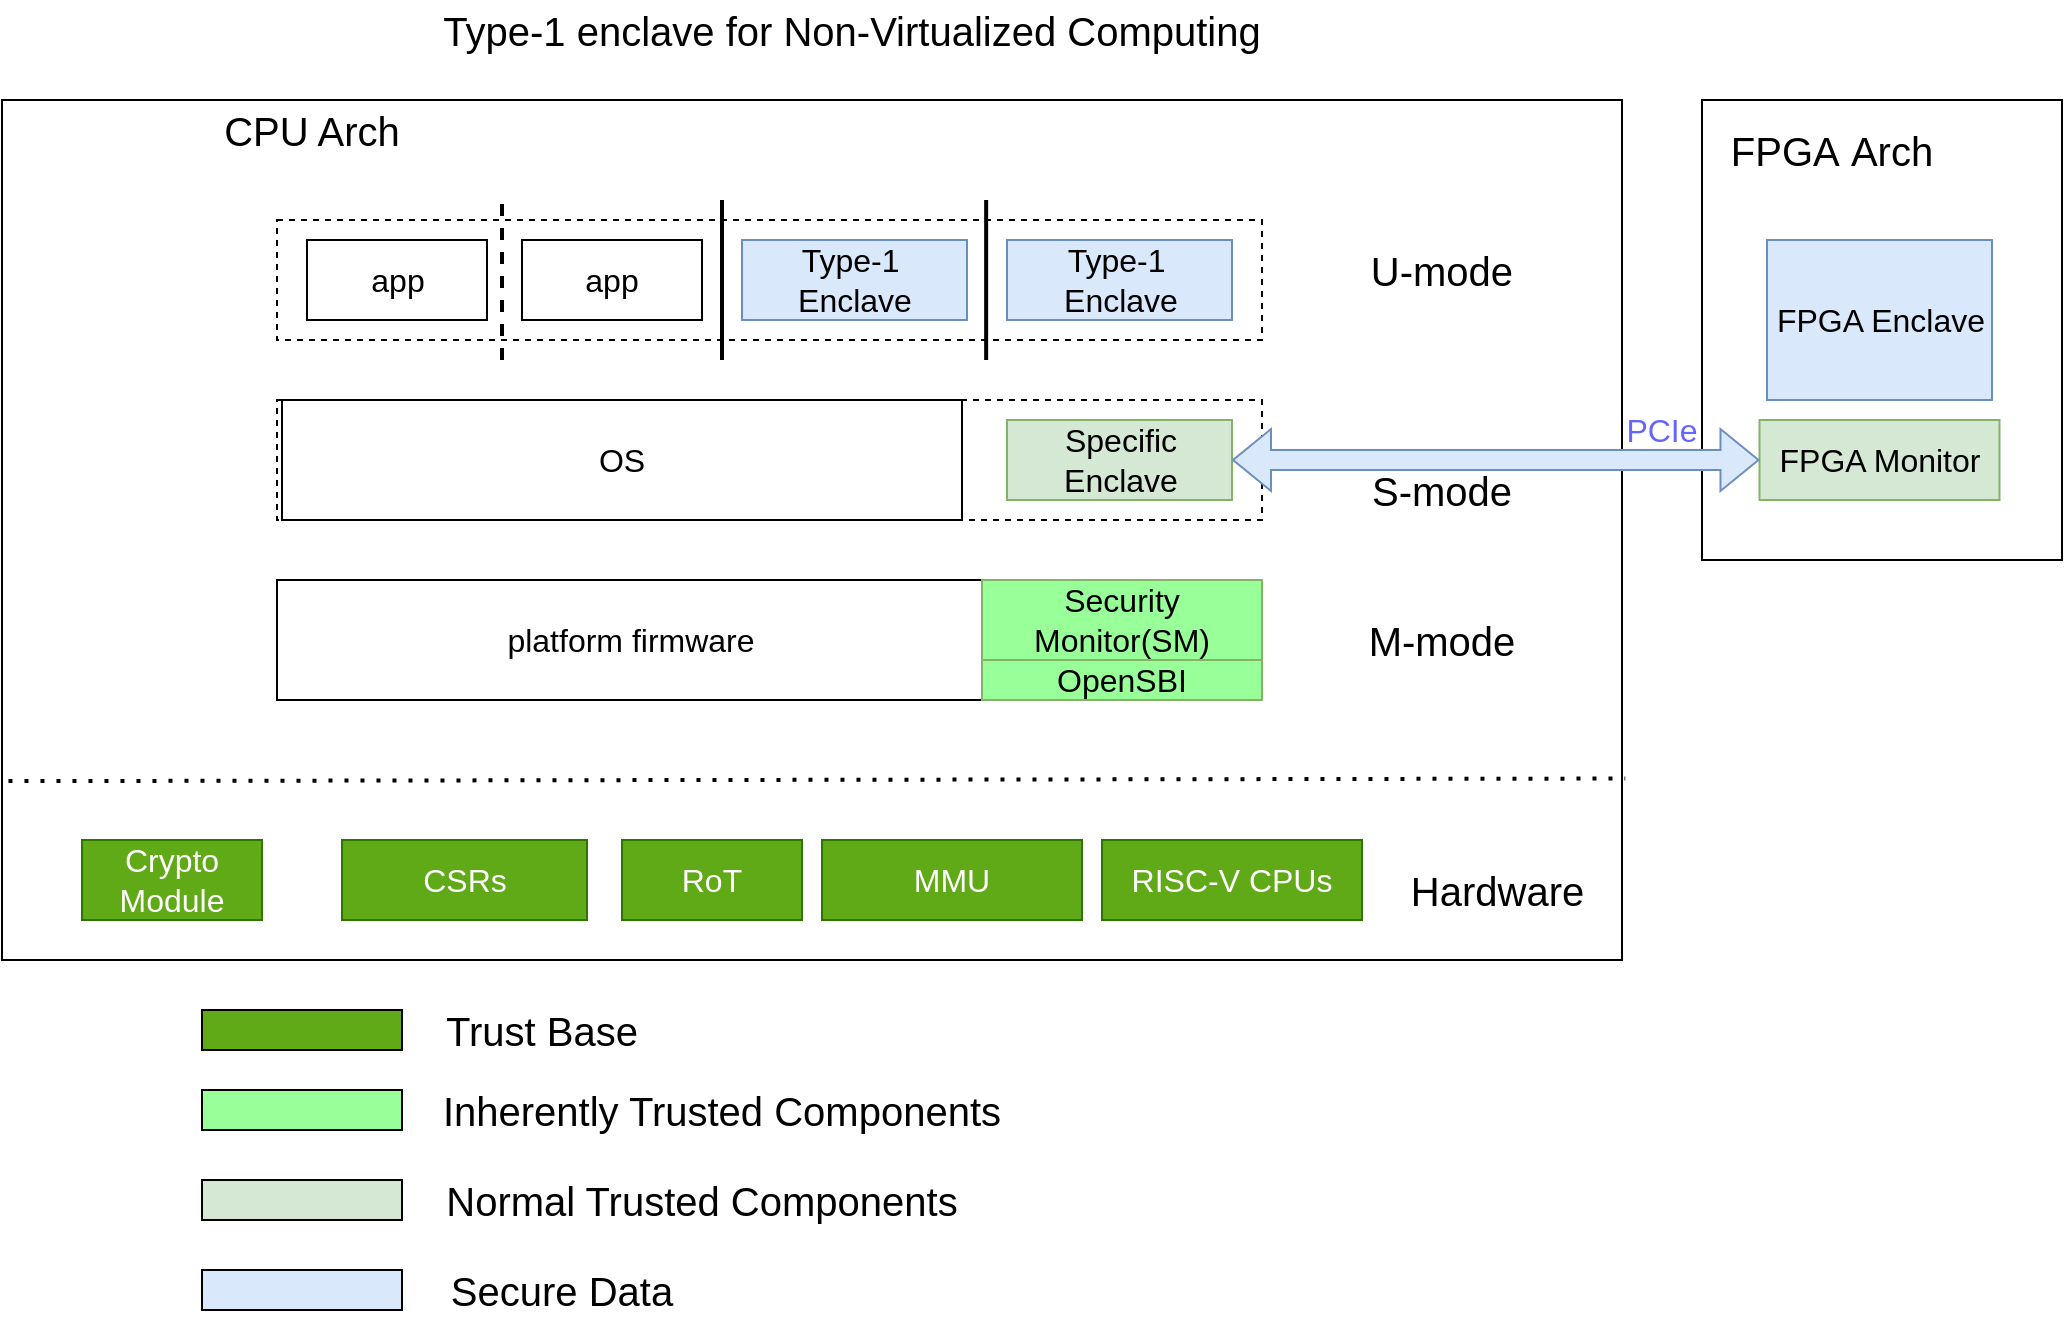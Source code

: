 <mxfile version="26.2.13" pages="11">
  <diagram id="nOsxbvpPCy6UQCYAHZ7n" name="sys_overview(app)">
    <mxGraphModel dx="2121" dy="2262" grid="1" gridSize="10" guides="1" tooltips="1" connect="1" arrows="1" fold="1" page="1" pageScale="1" pageWidth="827" pageHeight="1169" math="0" shadow="0">
      <root>
        <mxCell id="0" />
        <mxCell id="1" parent="0" />
        <mxCell id="k55XzM7_AfMvwkgNl6W--1" value="" style="rounded=0;whiteSpace=wrap;html=1;" parent="1" vertex="1">
          <mxGeometry x="-80" y="20" width="810" height="430" as="geometry" />
        </mxCell>
        <mxCell id="k55XzM7_AfMvwkgNl6W--2" value="CPU Arch" style="text;html=1;align=center;verticalAlign=middle;whiteSpace=wrap;rounded=0;fontSize=20;" parent="1" vertex="1">
          <mxGeometry x="20" y="20" width="110" height="30" as="geometry" />
        </mxCell>
        <mxCell id="k55XzM7_AfMvwkgNl6W--3" value="" style="rounded=0;whiteSpace=wrap;html=1;" parent="1" vertex="1">
          <mxGeometry x="770" y="20" width="180" height="230" as="geometry" />
        </mxCell>
        <mxCell id="k55XzM7_AfMvwkgNl6W--4" value="FPGA&amp;nbsp;&lt;span style=&quot;background-color: transparent; color: light-dark(rgb(0, 0, 0), rgb(255, 255, 255));&quot;&gt;Arch&lt;/span&gt;" style="text;html=1;align=center;verticalAlign=middle;whiteSpace=wrap;rounded=0;fontSize=20;" parent="1" vertex="1">
          <mxGeometry x="780" y="30" width="110" height="30" as="geometry" />
        </mxCell>
        <mxCell id="NWheqMKRCk0c7_515TsI-4" value="" style="rounded=0;whiteSpace=wrap;html=1;dashed=1;" parent="1" vertex="1">
          <mxGeometry x="57.5" y="80" width="492.5" height="60" as="geometry" />
        </mxCell>
        <mxCell id="NWheqMKRCk0c7_515TsI-1" value="app" style="rounded=0;whiteSpace=wrap;html=1;fontSize=16;" parent="1" vertex="1">
          <mxGeometry x="72.5" y="90" width="90" height="40" as="geometry" />
        </mxCell>
        <mxCell id="NWheqMKRCk0c7_515TsI-2" value="app" style="rounded=0;whiteSpace=wrap;html=1;fontSize=16;" parent="1" vertex="1">
          <mxGeometry x="180" y="90" width="90" height="40" as="geometry" />
        </mxCell>
        <mxCell id="NWheqMKRCk0c7_515TsI-3" value="Type-1&amp;nbsp;&lt;div&gt;Enclave&lt;/div&gt;" style="rounded=0;whiteSpace=wrap;html=1;fontSize=16;labelBackgroundColor=none;fillColor=#dae8fc;strokeColor=#6c8ebf;shadow=0;glass=0;gradientColor=none;" parent="1" vertex="1">
          <mxGeometry x="290" y="90" width="112.5" height="40" as="geometry" />
        </mxCell>
        <mxCell id="NWheqMKRCk0c7_515TsI-5" value="U-mode" style="text;html=1;align=center;verticalAlign=middle;whiteSpace=wrap;rounded=0;fontSize=20;" parent="1" vertex="1">
          <mxGeometry x="600" y="90" width="80" height="30" as="geometry" />
        </mxCell>
        <mxCell id="NWheqMKRCk0c7_515TsI-6" value="" style="rounded=0;whiteSpace=wrap;html=1;dashed=1;" parent="1" vertex="1">
          <mxGeometry x="57.5" y="170" width="492.5" height="60" as="geometry" />
        </mxCell>
        <mxCell id="NWheqMKRCk0c7_515TsI-8" value="OS" style="rounded=0;whiteSpace=wrap;html=1;fontSize=16;" parent="1" vertex="1">
          <mxGeometry x="60" y="170" width="340" height="60" as="geometry" />
        </mxCell>
        <mxCell id="NWheqMKRCk0c7_515TsI-9" value="Specific Enclave" style="rounded=0;whiteSpace=wrap;html=1;fontSize=16;fillColor=#d5e8d4;strokeColor=#82b366;" parent="1" vertex="1">
          <mxGeometry x="422.5" y="180" width="112.5" height="40" as="geometry" />
        </mxCell>
        <mxCell id="NWheqMKRCk0c7_515TsI-10" value="S-mode" style="text;html=1;align=center;verticalAlign=middle;whiteSpace=wrap;rounded=0;fontSize=20;" parent="1" vertex="1">
          <mxGeometry x="600" y="200" width="80" height="30" as="geometry" />
        </mxCell>
        <mxCell id="NWheqMKRCk0c7_515TsI-11" value="" style="rounded=0;whiteSpace=wrap;html=1;dashed=1;" parent="1" vertex="1">
          <mxGeometry x="57.5" y="260" width="492.5" height="60" as="geometry" />
        </mxCell>
        <mxCell id="NWheqMKRCk0c7_515TsI-13" value="platform firmware" style="rounded=0;whiteSpace=wrap;html=1;fontSize=16;" parent="1" vertex="1">
          <mxGeometry x="57.5" y="260" width="352.5" height="60" as="geometry" />
        </mxCell>
        <mxCell id="NWheqMKRCk0c7_515TsI-14" value="Security Monitor(SM)" style="rounded=0;whiteSpace=wrap;html=1;fontSize=16;fillColor=#99FF99;strokeColor=#82b366;" parent="1" vertex="1">
          <mxGeometry x="410" y="260" width="140" height="40" as="geometry" />
        </mxCell>
        <mxCell id="NWheqMKRCk0c7_515TsI-15" value="M-mode" style="text;html=1;align=center;verticalAlign=middle;whiteSpace=wrap;rounded=0;fontSize=20;" parent="1" vertex="1">
          <mxGeometry x="600" y="275" width="80" height="30" as="geometry" />
        </mxCell>
        <mxCell id="NWheqMKRCk0c7_515TsI-16" value="&amp;nbsp;Hardware" style="text;html=1;align=center;verticalAlign=middle;whiteSpace=wrap;rounded=0;fontSize=20;" parent="1" vertex="1">
          <mxGeometry x="620" y="400" width="90" height="30" as="geometry" />
        </mxCell>
        <mxCell id="NWheqMKRCk0c7_515TsI-17" value="OpenSBI" style="rounded=0;whiteSpace=wrap;html=1;fontSize=16;fillColor=#99FF99;strokeColor=#82b366;" parent="1" vertex="1">
          <mxGeometry x="410" y="300" width="140" height="20" as="geometry" />
        </mxCell>
        <mxCell id="NWheqMKRCk0c7_515TsI-18" value="CSRs" style="rounded=0;whiteSpace=wrap;html=1;fontSize=16;fillColor=#60a917;fontColor=#ffffff;strokeColor=#2D7600;" parent="1" vertex="1">
          <mxGeometry x="90" y="390" width="122.5" height="40" as="geometry" />
        </mxCell>
        <mxCell id="NWheqMKRCk0c7_515TsI-19" value="RoT" style="rounded=0;whiteSpace=wrap;html=1;fontSize=16;fillColor=#60a917;fontColor=#ffffff;strokeColor=#2D7600;" parent="1" vertex="1">
          <mxGeometry x="230" y="390" width="90" height="40" as="geometry" />
        </mxCell>
        <mxCell id="NWheqMKRCk0c7_515TsI-20" value="RISC-V CPUs" style="rounded=0;whiteSpace=wrap;html=1;fontSize=16;fillColor=#60a917;fontColor=#ffffff;strokeColor=#2D7600;" parent="1" vertex="1">
          <mxGeometry x="470" y="390" width="130" height="40" as="geometry" />
        </mxCell>
        <mxCell id="NWheqMKRCk0c7_515TsI-21" value="" style="endArrow=none;dashed=1;html=1;dashPattern=1 3;strokeWidth=2;rounded=0;entryX=1.002;entryY=0.789;entryDx=0;entryDy=0;entryPerimeter=0;exitX=0.004;exitY=0.792;exitDx=0;exitDy=0;exitPerimeter=0;" parent="1" source="k55XzM7_AfMvwkgNl6W--1" target="k55XzM7_AfMvwkgNl6W--1" edge="1">
          <mxGeometry width="50" height="50" relative="1" as="geometry">
            <mxPoint x="18.58" y="360.0" as="sourcePoint" />
            <mxPoint x="730" y="361.47" as="targetPoint" />
          </mxGeometry>
        </mxCell>
        <mxCell id="NWheqMKRCk0c7_515TsI-23" value="FPGA Monitor" style="rounded=0;whiteSpace=wrap;html=1;fontSize=16;fillColor=#d5e8d4;strokeColor=#82b366;" parent="1" vertex="1">
          <mxGeometry x="798.75" y="180" width="120" height="40" as="geometry" />
        </mxCell>
        <mxCell id="NWheqMKRCk0c7_515TsI-26" value="FPGA Enclave" style="rounded=0;whiteSpace=wrap;html=1;fontSize=16;labelBackgroundColor=none;fillColor=#dae8fc;strokeColor=#6c8ebf;" parent="1" vertex="1">
          <mxGeometry x="802.5" y="90" width="112.5" height="80" as="geometry" />
        </mxCell>
        <mxCell id="NWheqMKRCk0c7_515TsI-27" value="" style="shape=flexArrow;endArrow=classic;startArrow=classic;html=1;rounded=0;fillColor=#dae8fc;strokeColor=#6c8ebf;endSize=6;entryX=0;entryY=0.5;entryDx=0;entryDy=0;startSize=6;targetPerimeterSpacing=0;exitX=1;exitY=0.5;exitDx=0;exitDy=0;" parent="1" source="NWheqMKRCk0c7_515TsI-9" target="NWheqMKRCk0c7_515TsI-23" edge="1">
          <mxGeometry width="100" height="100" relative="1" as="geometry">
            <mxPoint x="790" y="270" as="sourcePoint" />
            <mxPoint x="542.5" y="269.5" as="targetPoint" />
          </mxGeometry>
        </mxCell>
        <mxCell id="NWheqMKRCk0c7_515TsI-29" value="PCIe" style="text;html=1;align=center;verticalAlign=middle;whiteSpace=wrap;rounded=0;fontSize=16;fontColor=light-dark(#6666FF,#EDEDED);" parent="1" vertex="1">
          <mxGeometry x="710" y="170" width="80" height="30" as="geometry" />
        </mxCell>
        <mxCell id="jTecf7ZLcZVF97szy6Vs-1" value="" style="rounded=0;whiteSpace=wrap;html=1;fontSize=16;fillColor=#60a917;fontColor=#ffffff;strokeColor=#000000;" parent="1" vertex="1">
          <mxGeometry x="20" y="475" width="100" height="20" as="geometry" />
        </mxCell>
        <mxCell id="jTecf7ZLcZVF97szy6Vs-2" value="Trust Base" style="text;html=1;align=center;verticalAlign=middle;whiteSpace=wrap;rounded=0;fontSize=20;" parent="1" vertex="1">
          <mxGeometry x="130" y="470" width="120" height="30" as="geometry" />
        </mxCell>
        <mxCell id="jTecf7ZLcZVF97szy6Vs-3" value="" style="rounded=0;whiteSpace=wrap;html=1;fontSize=16;fillColor=#99FF99;strokeColor=#000000;" parent="1" vertex="1">
          <mxGeometry x="20" y="515" width="100" height="20" as="geometry" />
        </mxCell>
        <mxCell id="jTecf7ZLcZVF97szy6Vs-4" value="Inherently Trusted Components" style="text;html=1;align=center;verticalAlign=middle;whiteSpace=wrap;rounded=0;fontSize=20;" parent="1" vertex="1">
          <mxGeometry x="130" y="510" width="300" height="30" as="geometry" />
        </mxCell>
        <mxCell id="Kx1IGqpja6D1YfciZHRu-1" value="Type-1&amp;nbsp;&lt;div&gt;Enclave&lt;/div&gt;" style="rounded=0;whiteSpace=wrap;html=1;fontSize=16;labelBackgroundColor=none;fillColor=#dae8fc;strokeColor=#6c8ebf;" parent="1" vertex="1">
          <mxGeometry x="422.5" y="90" width="112.5" height="40" as="geometry" />
        </mxCell>
        <mxCell id="Kx1IGqpja6D1YfciZHRu-2" value="" style="endArrow=none;dashed=1;html=1;rounded=0;strokeWidth=2;" parent="1" edge="1">
          <mxGeometry width="50" height="50" relative="1" as="geometry">
            <mxPoint x="170" y="150" as="sourcePoint" />
            <mxPoint x="170" y="70" as="targetPoint" />
          </mxGeometry>
        </mxCell>
        <mxCell id="Kx1IGqpja6D1YfciZHRu-4" value="" style="endArrow=none;html=1;rounded=0;strokeWidth=2;" parent="1" edge="1">
          <mxGeometry width="50" height="50" relative="1" as="geometry">
            <mxPoint x="280" y="150" as="sourcePoint" />
            <mxPoint x="280" y="70" as="targetPoint" />
          </mxGeometry>
        </mxCell>
        <mxCell id="Kx1IGqpja6D1YfciZHRu-5" value="" style="endArrow=none;html=1;rounded=0;strokeWidth=2;" parent="1" edge="1">
          <mxGeometry width="50" height="50" relative="1" as="geometry">
            <mxPoint x="412.07" y="150" as="sourcePoint" />
            <mxPoint x="412.07" y="70" as="targetPoint" />
          </mxGeometry>
        </mxCell>
        <mxCell id="Kx1IGqpja6D1YfciZHRu-10" value="" style="rounded=0;whiteSpace=wrap;html=1;fontSize=16;fillColor=#d5e8d4;strokeColor=#000000;" parent="1" vertex="1">
          <mxGeometry x="20" y="560" width="100" height="20" as="geometry" />
        </mxCell>
        <mxCell id="Kx1IGqpja6D1YfciZHRu-11" value="Normal Trusted Components" style="text;html=1;align=center;verticalAlign=middle;whiteSpace=wrap;rounded=0;fontSize=20;" parent="1" vertex="1">
          <mxGeometry x="130" y="555" width="280" height="30" as="geometry" />
        </mxCell>
        <mxCell id="Kx1IGqpja6D1YfciZHRu-12" value="" style="rounded=0;whiteSpace=wrap;html=1;fontSize=16;fillColor=light-dark(#dae8fc, #1f2f1e);strokeColor=#000000;" parent="1" vertex="1">
          <mxGeometry x="20" y="605" width="100" height="20" as="geometry" />
        </mxCell>
        <mxCell id="Kx1IGqpja6D1YfciZHRu-13" value="Secure Data" style="text;html=1;align=center;verticalAlign=middle;whiteSpace=wrap;rounded=0;fontSize=20;" parent="1" vertex="1">
          <mxGeometry x="130" y="600" width="140" height="30" as="geometry" />
        </mxCell>
        <mxCell id="Kx1IGqpja6D1YfciZHRu-14" value="MMU" style="rounded=0;whiteSpace=wrap;html=1;fontSize=16;fillColor=#60a917;fontColor=#ffffff;strokeColor=#2D7600;" parent="1" vertex="1">
          <mxGeometry x="330" y="390" width="130" height="40" as="geometry" />
        </mxCell>
        <mxCell id="xSQY4cvMzJ8U7HEwjI7z-1" value="Type-1 enclave for Non-Virtualized Computing" style="text;html=1;align=center;verticalAlign=middle;whiteSpace=wrap;rounded=0;fontSize=20;" parent="1" vertex="1">
          <mxGeometry x="110" y="-30" width="470" height="30" as="geometry" />
        </mxCell>
        <mxCell id="zKsz6xab50WBXbdDfX0k-1" value="Crypto Module" style="rounded=0;whiteSpace=wrap;html=1;fontSize=16;fillColor=#60a917;fontColor=#ffffff;strokeColor=#2D7600;" parent="1" vertex="1">
          <mxGeometry x="-40" y="390" width="90" height="40" as="geometry" />
        </mxCell>
      </root>
    </mxGraphModel>
  </diagram>
  <diagram name="sys_overview(container)" id="wV8O8zS4Dv4pOWjZwolE">
    <mxGraphModel dx="2121" dy="2262" grid="1" gridSize="10" guides="1" tooltips="1" connect="1" arrows="1" fold="1" page="1" pageScale="1" pageWidth="827" pageHeight="1169" math="0" shadow="0">
      <root>
        <mxCell id="hDLNfjjDPWzAgsxzFCFQ-0" />
        <mxCell id="hDLNfjjDPWzAgsxzFCFQ-1" parent="hDLNfjjDPWzAgsxzFCFQ-0" />
        <mxCell id="hDLNfjjDPWzAgsxzFCFQ-2" value="" style="rounded=0;whiteSpace=wrap;html=1;" parent="hDLNfjjDPWzAgsxzFCFQ-1" vertex="1">
          <mxGeometry x="-80" y="20" width="810" height="430" as="geometry" />
        </mxCell>
        <mxCell id="hDLNfjjDPWzAgsxzFCFQ-3" value="CPU Arch" style="text;html=1;align=center;verticalAlign=middle;whiteSpace=wrap;rounded=0;fontSize=20;" parent="hDLNfjjDPWzAgsxzFCFQ-1" vertex="1">
          <mxGeometry x="-70" y="20" width="110" height="30" as="geometry" />
        </mxCell>
        <mxCell id="hDLNfjjDPWzAgsxzFCFQ-4" value="" style="rounded=0;whiteSpace=wrap;html=1;" parent="hDLNfjjDPWzAgsxzFCFQ-1" vertex="1">
          <mxGeometry x="770" y="20" width="180" height="230" as="geometry" />
        </mxCell>
        <mxCell id="hDLNfjjDPWzAgsxzFCFQ-5" value="FPGA&amp;nbsp;&lt;span style=&quot;background-color: transparent; color: light-dark(rgb(0, 0, 0), rgb(255, 255, 255));&quot;&gt;Arch&lt;/span&gt;" style="text;html=1;align=center;verticalAlign=middle;whiteSpace=wrap;rounded=0;fontSize=20;" parent="hDLNfjjDPWzAgsxzFCFQ-1" vertex="1">
          <mxGeometry x="780" y="30" width="110" height="30" as="geometry" />
        </mxCell>
        <mxCell id="hDLNfjjDPWzAgsxzFCFQ-6" value="" style="rounded=0;whiteSpace=wrap;html=1;dashed=1;" parent="hDLNfjjDPWzAgsxzFCFQ-1" vertex="1">
          <mxGeometry x="57.5" y="50" width="492.5" height="100" as="geometry" />
        </mxCell>
        <mxCell id="hDLNfjjDPWzAgsxzFCFQ-7" value="app" style="rounded=0;whiteSpace=wrap;html=1;fontSize=16;" parent="hDLNfjjDPWzAgsxzFCFQ-1" vertex="1">
          <mxGeometry x="72.5" y="70" width="90" height="40" as="geometry" />
        </mxCell>
        <mxCell id="hDLNfjjDPWzAgsxzFCFQ-8" value="app" style="rounded=0;whiteSpace=wrap;html=1;fontSize=16;" parent="hDLNfjjDPWzAgsxzFCFQ-1" vertex="1">
          <mxGeometry x="180" y="70" width="90" height="40" as="geometry" />
        </mxCell>
        <mxCell id="hDLNfjjDPWzAgsxzFCFQ-9" value="Type-2&lt;div&gt;Enclave&lt;/div&gt;" style="rounded=0;whiteSpace=wrap;html=1;fontSize=16;labelBackgroundColor=none;fillColor=#dae8fc;strokeColor=#6c8ebf;shadow=0;glass=0;gradientColor=none;" parent="hDLNfjjDPWzAgsxzFCFQ-1" vertex="1">
          <mxGeometry x="288.75" y="70" width="112.5" height="40" as="geometry" />
        </mxCell>
        <mxCell id="hDLNfjjDPWzAgsxzFCFQ-10" value="U-mode" style="text;html=1;align=center;verticalAlign=middle;whiteSpace=wrap;rounded=0;fontSize=20;" parent="hDLNfjjDPWzAgsxzFCFQ-1" vertex="1">
          <mxGeometry x="600" y="90" width="80" height="30" as="geometry" />
        </mxCell>
        <mxCell id="hDLNfjjDPWzAgsxzFCFQ-11" value="" style="rounded=0;whiteSpace=wrap;html=1;dashed=1;" parent="hDLNfjjDPWzAgsxzFCFQ-1" vertex="1">
          <mxGeometry x="57.5" y="170" width="492.5" height="60" as="geometry" />
        </mxCell>
        <mxCell id="hDLNfjjDPWzAgsxzFCFQ-12" value="OS" style="rounded=0;whiteSpace=wrap;html=1;fontSize=16;" parent="hDLNfjjDPWzAgsxzFCFQ-1" vertex="1">
          <mxGeometry x="60" y="170" width="340" height="60" as="geometry" />
        </mxCell>
        <mxCell id="hDLNfjjDPWzAgsxzFCFQ-13" value="Specific Enclave" style="rounded=0;whiteSpace=wrap;html=1;fontSize=16;fillColor=#d5e8d4;strokeColor=#82b366;" parent="hDLNfjjDPWzAgsxzFCFQ-1" vertex="1">
          <mxGeometry x="422.5" y="180" width="112.5" height="40" as="geometry" />
        </mxCell>
        <mxCell id="hDLNfjjDPWzAgsxzFCFQ-14" value="S-mode" style="text;html=1;align=center;verticalAlign=middle;whiteSpace=wrap;rounded=0;fontSize=20;" parent="hDLNfjjDPWzAgsxzFCFQ-1" vertex="1">
          <mxGeometry x="600" y="200" width="80" height="30" as="geometry" />
        </mxCell>
        <mxCell id="hDLNfjjDPWzAgsxzFCFQ-15" value="" style="rounded=0;whiteSpace=wrap;html=1;dashed=1;" parent="hDLNfjjDPWzAgsxzFCFQ-1" vertex="1">
          <mxGeometry x="57.5" y="260" width="492.5" height="60" as="geometry" />
        </mxCell>
        <mxCell id="hDLNfjjDPWzAgsxzFCFQ-16" value="platform firmware" style="rounded=0;whiteSpace=wrap;html=1;fontSize=16;" parent="hDLNfjjDPWzAgsxzFCFQ-1" vertex="1">
          <mxGeometry x="57.5" y="260" width="352.5" height="60" as="geometry" />
        </mxCell>
        <mxCell id="hDLNfjjDPWzAgsxzFCFQ-17" value="Security Monitor(SM)" style="rounded=0;whiteSpace=wrap;html=1;fontSize=16;fillColor=#99FF99;strokeColor=#82b366;" parent="hDLNfjjDPWzAgsxzFCFQ-1" vertex="1">
          <mxGeometry x="410" y="260" width="140" height="40" as="geometry" />
        </mxCell>
        <mxCell id="hDLNfjjDPWzAgsxzFCFQ-18" value="M-mode" style="text;html=1;align=center;verticalAlign=middle;whiteSpace=wrap;rounded=0;fontSize=20;" parent="hDLNfjjDPWzAgsxzFCFQ-1" vertex="1">
          <mxGeometry x="600" y="275" width="80" height="30" as="geometry" />
        </mxCell>
        <mxCell id="hDLNfjjDPWzAgsxzFCFQ-19" value="&amp;nbsp;Hardware" style="text;html=1;align=center;verticalAlign=middle;whiteSpace=wrap;rounded=0;fontSize=20;" parent="hDLNfjjDPWzAgsxzFCFQ-1" vertex="1">
          <mxGeometry x="620" y="400" width="90" height="30" as="geometry" />
        </mxCell>
        <mxCell id="hDLNfjjDPWzAgsxzFCFQ-20" value="loader" style="rounded=0;whiteSpace=wrap;html=1;fontSize=16;fillColor=#99FF99;strokeColor=#82b366;" parent="hDLNfjjDPWzAgsxzFCFQ-1" vertex="1">
          <mxGeometry x="410" y="300" width="140" height="20" as="geometry" />
        </mxCell>
        <mxCell id="hDLNfjjDPWzAgsxzFCFQ-21" value="CSRs" style="rounded=0;whiteSpace=wrap;html=1;fontSize=16;fillColor=#60a917;fontColor=#ffffff;strokeColor=#2D7600;" parent="hDLNfjjDPWzAgsxzFCFQ-1" vertex="1">
          <mxGeometry x="90" y="390" width="122.5" height="40" as="geometry" />
        </mxCell>
        <mxCell id="hDLNfjjDPWzAgsxzFCFQ-22" value="RoT" style="rounded=0;whiteSpace=wrap;html=1;fontSize=16;fillColor=#60a917;fontColor=#ffffff;strokeColor=#2D7600;" parent="hDLNfjjDPWzAgsxzFCFQ-1" vertex="1">
          <mxGeometry x="230" y="390" width="90" height="40" as="geometry" />
        </mxCell>
        <mxCell id="hDLNfjjDPWzAgsxzFCFQ-23" value="RISC-V CPUs" style="rounded=0;whiteSpace=wrap;html=1;fontSize=16;fillColor=#60a917;fontColor=#ffffff;strokeColor=#2D7600;" parent="hDLNfjjDPWzAgsxzFCFQ-1" vertex="1">
          <mxGeometry x="470" y="390" width="130" height="40" as="geometry" />
        </mxCell>
        <mxCell id="hDLNfjjDPWzAgsxzFCFQ-24" value="" style="endArrow=none;dashed=1;html=1;dashPattern=1 3;strokeWidth=2;rounded=0;entryX=1.002;entryY=0.789;entryDx=0;entryDy=0;entryPerimeter=0;exitX=0.004;exitY=0.792;exitDx=0;exitDy=0;exitPerimeter=0;" parent="hDLNfjjDPWzAgsxzFCFQ-1" source="hDLNfjjDPWzAgsxzFCFQ-2" target="hDLNfjjDPWzAgsxzFCFQ-2" edge="1">
          <mxGeometry width="50" height="50" relative="1" as="geometry">
            <mxPoint x="18.58" y="360.0" as="sourcePoint" />
            <mxPoint x="730" y="361.47" as="targetPoint" />
          </mxGeometry>
        </mxCell>
        <mxCell id="hDLNfjjDPWzAgsxzFCFQ-25" value="FPGA Monitor" style="rounded=0;whiteSpace=wrap;html=1;fontSize=16;fillColor=#d5e8d4;strokeColor=#82b366;" parent="hDLNfjjDPWzAgsxzFCFQ-1" vertex="1">
          <mxGeometry x="798.75" y="180" width="120" height="40" as="geometry" />
        </mxCell>
        <mxCell id="hDLNfjjDPWzAgsxzFCFQ-26" value="FPGA Enclave" style="rounded=0;whiteSpace=wrap;html=1;fontSize=16;labelBackgroundColor=none;fillColor=#dae8fc;strokeColor=#6c8ebf;" parent="hDLNfjjDPWzAgsxzFCFQ-1" vertex="1">
          <mxGeometry x="802.5" y="90" width="112.5" height="80" as="geometry" />
        </mxCell>
        <mxCell id="hDLNfjjDPWzAgsxzFCFQ-27" value="" style="shape=flexArrow;endArrow=classic;startArrow=classic;html=1;rounded=0;fillColor=#dae8fc;strokeColor=#6c8ebf;endSize=6;entryX=0;entryY=0.5;entryDx=0;entryDy=0;startSize=6;targetPerimeterSpacing=0;exitX=1;exitY=0.5;exitDx=0;exitDy=0;" parent="hDLNfjjDPWzAgsxzFCFQ-1" source="hDLNfjjDPWzAgsxzFCFQ-13" target="hDLNfjjDPWzAgsxzFCFQ-25" edge="1">
          <mxGeometry width="100" height="100" relative="1" as="geometry">
            <mxPoint x="790" y="270" as="sourcePoint" />
            <mxPoint x="542.5" y="269.5" as="targetPoint" />
          </mxGeometry>
        </mxCell>
        <mxCell id="hDLNfjjDPWzAgsxzFCFQ-28" value="PCIe" style="text;html=1;align=center;verticalAlign=middle;whiteSpace=wrap;rounded=0;fontSize=16;fontColor=light-dark(#6666FF,#EDEDED);" parent="hDLNfjjDPWzAgsxzFCFQ-1" vertex="1">
          <mxGeometry x="710" y="170" width="80" height="30" as="geometry" />
        </mxCell>
        <mxCell id="hDLNfjjDPWzAgsxzFCFQ-29" value="" style="rounded=0;whiteSpace=wrap;html=1;fontSize=16;fillColor=#60a917;fontColor=#ffffff;strokeColor=#000000;" parent="hDLNfjjDPWzAgsxzFCFQ-1" vertex="1">
          <mxGeometry x="20" y="475" width="100" height="20" as="geometry" />
        </mxCell>
        <mxCell id="hDLNfjjDPWzAgsxzFCFQ-30" value="Trust Base" style="text;html=1;align=center;verticalAlign=middle;whiteSpace=wrap;rounded=0;fontSize=20;" parent="hDLNfjjDPWzAgsxzFCFQ-1" vertex="1">
          <mxGeometry x="130" y="470" width="120" height="30" as="geometry" />
        </mxCell>
        <mxCell id="hDLNfjjDPWzAgsxzFCFQ-31" value="" style="rounded=0;whiteSpace=wrap;html=1;fontSize=16;fillColor=#99FF99;strokeColor=#000000;" parent="hDLNfjjDPWzAgsxzFCFQ-1" vertex="1">
          <mxGeometry x="20" y="515" width="100" height="20" as="geometry" />
        </mxCell>
        <mxCell id="hDLNfjjDPWzAgsxzFCFQ-32" value="Inherently Trusted Components" style="text;html=1;align=center;verticalAlign=middle;whiteSpace=wrap;rounded=0;fontSize=20;" parent="hDLNfjjDPWzAgsxzFCFQ-1" vertex="1">
          <mxGeometry x="130" y="510" width="300" height="30" as="geometry" />
        </mxCell>
        <mxCell id="hDLNfjjDPWzAgsxzFCFQ-33" value="Type-2&lt;div&gt;Enclave&lt;/div&gt;" style="rounded=0;whiteSpace=wrap;html=1;fontSize=16;labelBackgroundColor=none;fillColor=#dae8fc;strokeColor=#6c8ebf;" parent="hDLNfjjDPWzAgsxzFCFQ-1" vertex="1">
          <mxGeometry x="422.5" y="70" width="112.5" height="40" as="geometry" />
        </mxCell>
        <mxCell id="hDLNfjjDPWzAgsxzFCFQ-34" value="" style="endArrow=none;dashed=1;html=1;rounded=0;strokeWidth=2;" parent="hDLNfjjDPWzAgsxzFCFQ-1" edge="1">
          <mxGeometry width="50" height="50" relative="1" as="geometry">
            <mxPoint x="170" y="120" as="sourcePoint" />
            <mxPoint x="170" y="40" as="targetPoint" />
          </mxGeometry>
        </mxCell>
        <mxCell id="hDLNfjjDPWzAgsxzFCFQ-35" value="" style="endArrow=none;html=1;rounded=0;strokeWidth=2;" parent="hDLNfjjDPWzAgsxzFCFQ-1" edge="1">
          <mxGeometry width="50" height="50" relative="1" as="geometry">
            <mxPoint x="279.29" y="120" as="sourcePoint" />
            <mxPoint x="279.29" y="40" as="targetPoint" />
          </mxGeometry>
        </mxCell>
        <mxCell id="hDLNfjjDPWzAgsxzFCFQ-36" value="" style="endArrow=none;html=1;rounded=0;strokeWidth=2;" parent="hDLNfjjDPWzAgsxzFCFQ-1" edge="1">
          <mxGeometry width="50" height="50" relative="1" as="geometry">
            <mxPoint x="412.07" y="120" as="sourcePoint" />
            <mxPoint x="412.07" y="40" as="targetPoint" />
          </mxGeometry>
        </mxCell>
        <mxCell id="hDLNfjjDPWzAgsxzFCFQ-37" value="" style="rounded=0;whiteSpace=wrap;html=1;fontSize=16;fillColor=#d5e8d4;strokeColor=#000000;" parent="hDLNfjjDPWzAgsxzFCFQ-1" vertex="1">
          <mxGeometry x="20" y="560" width="100" height="20" as="geometry" />
        </mxCell>
        <mxCell id="hDLNfjjDPWzAgsxzFCFQ-38" value="Normal Trusted Components" style="text;html=1;align=center;verticalAlign=middle;whiteSpace=wrap;rounded=0;fontSize=20;" parent="hDLNfjjDPWzAgsxzFCFQ-1" vertex="1">
          <mxGeometry x="130" y="555" width="280" height="30" as="geometry" />
        </mxCell>
        <mxCell id="hDLNfjjDPWzAgsxzFCFQ-39" value="" style="rounded=0;whiteSpace=wrap;html=1;fontSize=16;fillColor=light-dark(#dae8fc, #1f2f1e);strokeColor=#000000;" parent="hDLNfjjDPWzAgsxzFCFQ-1" vertex="1">
          <mxGeometry x="20" y="605" width="100" height="20" as="geometry" />
        </mxCell>
        <mxCell id="hDLNfjjDPWzAgsxzFCFQ-40" value="Secure Data" style="text;html=1;align=center;verticalAlign=middle;whiteSpace=wrap;rounded=0;fontSize=20;" parent="hDLNfjjDPWzAgsxzFCFQ-1" vertex="1">
          <mxGeometry x="130" y="600" width="140" height="30" as="geometry" />
        </mxCell>
        <mxCell id="hDLNfjjDPWzAgsxzFCFQ-41" value="MMU" style="rounded=0;whiteSpace=wrap;html=1;fontSize=16;fillColor=#60a917;fontColor=#ffffff;strokeColor=#2D7600;" parent="hDLNfjjDPWzAgsxzFCFQ-1" vertex="1">
          <mxGeometry x="330" y="390" width="130" height="40" as="geometry" />
        </mxCell>
        <mxCell id="hDLNfjjDPWzAgsxzFCFQ-42" value="Type-2 enclave for Non-Virtualized Computing" style="text;html=1;align=center;verticalAlign=middle;whiteSpace=wrap;rounded=0;fontSize=20;" parent="hDLNfjjDPWzAgsxzFCFQ-1" vertex="1">
          <mxGeometry x="110" y="-30" width="470" height="30" as="geometry" />
        </mxCell>
        <mxCell id="hDLNfjjDPWzAgsxzFCFQ-43" value="Crypto Module" style="rounded=0;whiteSpace=wrap;html=1;fontSize=16;fillColor=#60a917;fontColor=#ffffff;strokeColor=#2D7600;" parent="hDLNfjjDPWzAgsxzFCFQ-1" vertex="1">
          <mxGeometry x="-40" y="390" width="90" height="40" as="geometry" />
        </mxCell>
        <mxCell id="C6wqNtqu8yiwM6lyXtd--1" value="Container Engine" style="rounded=0;whiteSpace=wrap;html=1;fontSize=16;" vertex="1" parent="hDLNfjjDPWzAgsxzFCFQ-1">
          <mxGeometry x="80" y="120" width="450" height="30" as="geometry" />
        </mxCell>
      </root>
    </mxGraphModel>
  </diagram>
  <diagram name="sys_overview(VM)" id="P5lGeSB3XL66ZiAltV0z">
    <mxGraphModel dx="1294" dy="2262" grid="1" gridSize="10" guides="1" tooltips="1" connect="1" arrows="1" fold="1" page="1" pageScale="1" pageWidth="827" pageHeight="1169" math="0" shadow="0">
      <root>
        <mxCell id="g6r1BRGb_xg1B_Er3RdN-0" />
        <mxCell id="g6r1BRGb_xg1B_Er3RdN-1" parent="g6r1BRGb_xg1B_Er3RdN-0" />
        <mxCell id="jHH9jTIcIvD6KF4maWq4-0" value="" style="rounded=0;whiteSpace=wrap;html=1;" parent="g6r1BRGb_xg1B_Er3RdN-1" vertex="1">
          <mxGeometry x="898.75" y="90" width="180" height="260" as="geometry" />
        </mxCell>
        <mxCell id="jHH9jTIcIvD6KF4maWq4-1" value="FPGA&amp;nbsp;&lt;span style=&quot;background-color: transparent; color: light-dark(rgb(0, 0, 0), rgb(255, 255, 255));&quot;&gt;Arch&lt;/span&gt;" style="text;html=1;align=center;verticalAlign=middle;whiteSpace=wrap;rounded=0;fontSize=20;" parent="g6r1BRGb_xg1B_Er3RdN-1" vertex="1">
          <mxGeometry x="910" y="90" width="110" height="30" as="geometry" />
        </mxCell>
        <mxCell id="jHH9jTIcIvD6KF4maWq4-2" value="FPGA Monitor" style="rounded=0;whiteSpace=wrap;html=1;fontSize=16;fillColor=#d5e8d4;strokeColor=#82b366;" parent="g6r1BRGb_xg1B_Er3RdN-1" vertex="1">
          <mxGeometry x="925" y="275" width="120" height="40" as="geometry" />
        </mxCell>
        <mxCell id="jHH9jTIcIvD6KF4maWq4-3" value="FPGA Enclave" style="rounded=0;whiteSpace=wrap;html=1;fontSize=16;labelBackgroundColor=none;fillColor=#dae8fc;strokeColor=#6c8ebf;" parent="g6r1BRGb_xg1B_Er3RdN-1" vertex="1">
          <mxGeometry x="932.5" y="135" width="112.5" height="80" as="geometry" />
        </mxCell>
        <mxCell id="g6r1BRGb_xg1B_Er3RdN-2" value="" style="rounded=0;whiteSpace=wrap;html=1;" parent="g6r1BRGb_xg1B_Er3RdN-1" vertex="1">
          <mxGeometry x="20" y="20" width="840" height="490" as="geometry" />
        </mxCell>
        <mxCell id="g6r1BRGb_xg1B_Er3RdN-3" value="CPU Arch" style="text;html=1;align=center;verticalAlign=middle;whiteSpace=wrap;rounded=0;fontSize=20;" parent="g6r1BRGb_xg1B_Er3RdN-1" vertex="1">
          <mxGeometry x="20" y="20" width="110" height="30" as="geometry" />
        </mxCell>
        <mxCell id="g6r1BRGb_xg1B_Er3RdN-6" value="" style="rounded=1;whiteSpace=wrap;html=1;" parent="g6r1BRGb_xg1B_Er3RdN-1" vertex="1">
          <mxGeometry x="57.5" y="80" width="152.5" height="150" as="geometry" />
        </mxCell>
        <mxCell id="g6r1BRGb_xg1B_Er3RdN-7" value="app" style="rounded=0;whiteSpace=wrap;html=1;fontSize=16;" parent="g6r1BRGb_xg1B_Er3RdN-1" vertex="1">
          <mxGeometry x="88.75" y="90" width="90" height="40" as="geometry" />
        </mxCell>
        <mxCell id="g6r1BRGb_xg1B_Er3RdN-10" value="VU-mode" style="text;html=1;align=center;verticalAlign=middle;whiteSpace=wrap;rounded=0;fontSize=20;" parent="g6r1BRGb_xg1B_Er3RdN-1" vertex="1">
          <mxGeometry x="745" y="90" width="90" height="30" as="geometry" />
        </mxCell>
        <mxCell id="g6r1BRGb_xg1B_Er3RdN-12" value="Guest OS" style="rounded=0;whiteSpace=wrap;html=1;fontSize=16;" parent="g6r1BRGb_xg1B_Er3RdN-1" vertex="1">
          <mxGeometry x="83.75" y="160" width="100" height="60" as="geometry" />
        </mxCell>
        <mxCell id="g6r1BRGb_xg1B_Er3RdN-14" value="VS-mode" style="text;html=1;align=center;verticalAlign=middle;whiteSpace=wrap;rounded=0;fontSize=20;" parent="g6r1BRGb_xg1B_Er3RdN-1" vertex="1">
          <mxGeometry x="740" y="180" width="100" height="30" as="geometry" />
        </mxCell>
        <mxCell id="g6r1BRGb_xg1B_Er3RdN-15" value="" style="rounded=0;whiteSpace=wrap;html=1;dashed=1;" parent="g6r1BRGb_xg1B_Er3RdN-1" vertex="1">
          <mxGeometry x="57.5" y="350" width="662.5" height="60" as="geometry" />
        </mxCell>
        <mxCell id="g6r1BRGb_xg1B_Er3RdN-16" value="platform firmware" style="rounded=0;whiteSpace=wrap;html=1;fontSize=16;" parent="g6r1BRGb_xg1B_Er3RdN-1" vertex="1">
          <mxGeometry x="57.5" y="350" width="522.5" height="60" as="geometry" />
        </mxCell>
        <mxCell id="g6r1BRGb_xg1B_Er3RdN-17" value="Security Monitor(SM)" style="rounded=0;whiteSpace=wrap;html=1;fontSize=16;fillColor=#99FF99;strokeColor=#82b366;" parent="g6r1BRGb_xg1B_Er3RdN-1" vertex="1">
          <mxGeometry x="580" y="350" width="140" height="40" as="geometry" />
        </mxCell>
        <mxCell id="g6r1BRGb_xg1B_Er3RdN-18" value="M-mode" style="text;html=1;align=center;verticalAlign=middle;whiteSpace=wrap;rounded=0;fontSize=20;" parent="g6r1BRGb_xg1B_Er3RdN-1" vertex="1">
          <mxGeometry x="750" y="365" width="80" height="30" as="geometry" />
        </mxCell>
        <mxCell id="g6r1BRGb_xg1B_Er3RdN-19" value="&amp;nbsp;Hardware" style="text;html=1;align=center;verticalAlign=middle;whiteSpace=wrap;rounded=0;fontSize=20;" parent="g6r1BRGb_xg1B_Er3RdN-1" vertex="1">
          <mxGeometry x="745" y="465" width="90" height="30" as="geometry" />
        </mxCell>
        <mxCell id="g6r1BRGb_xg1B_Er3RdN-20" value="OpenSBI" style="rounded=0;whiteSpace=wrap;html=1;fontSize=16;fillColor=#99FF99;strokeColor=#82b366;" parent="g6r1BRGb_xg1B_Er3RdN-1" vertex="1">
          <mxGeometry x="580" y="390" width="140" height="20" as="geometry" />
        </mxCell>
        <mxCell id="g6r1BRGb_xg1B_Er3RdN-21" value="CSRs" style="rounded=0;whiteSpace=wrap;html=1;fontSize=16;fillColor=#60a917;fontColor=#ffffff;strokeColor=#2D7600;" parent="g6r1BRGb_xg1B_Er3RdN-1" vertex="1">
          <mxGeometry x="178.75" y="460" width="122.5" height="40" as="geometry" />
        </mxCell>
        <mxCell id="g6r1BRGb_xg1B_Er3RdN-22" value="RoT" style="rounded=0;whiteSpace=wrap;html=1;fontSize=16;fillColor=#60a917;fontColor=#ffffff;strokeColor=#2D7600;" parent="g6r1BRGb_xg1B_Er3RdN-1" vertex="1">
          <mxGeometry x="320" y="460" width="78.75" height="40" as="geometry" />
        </mxCell>
        <mxCell id="g6r1BRGb_xg1B_Er3RdN-23" value="RISC-V CPUs" style="rounded=0;whiteSpace=wrap;html=1;fontSize=16;fillColor=#60a917;fontColor=#ffffff;strokeColor=#2D7600;" parent="g6r1BRGb_xg1B_Er3RdN-1" vertex="1">
          <mxGeometry x="590" y="460" width="130" height="40" as="geometry" />
        </mxCell>
        <mxCell id="g6r1BRGb_xg1B_Er3RdN-24" value="" style="endArrow=none;dashed=1;html=1;dashPattern=1 3;strokeWidth=2;rounded=0;entryX=1;entryY=0.862;entryDx=0;entryDy=0;entryPerimeter=0;exitX=-0.002;exitY=0.859;exitDx=0;exitDy=0;exitPerimeter=0;" parent="g6r1BRGb_xg1B_Er3RdN-1" source="g6r1BRGb_xg1B_Er3RdN-2" target="g6r1BRGb_xg1B_Er3RdN-2" edge="1">
          <mxGeometry width="50" height="50" relative="1" as="geometry">
            <mxPoint x="20" y="330" as="sourcePoint" />
            <mxPoint x="70" y="280" as="targetPoint" />
          </mxGeometry>
        </mxCell>
        <mxCell id="g6r1BRGb_xg1B_Er3RdN-27" value="" style="shape=flexArrow;endArrow=classic;startArrow=classic;html=1;rounded=0;fillColor=#dae8fc;strokeColor=#6c8ebf;endSize=6;startSize=6;targetPerimeterSpacing=0;exitX=1;exitY=0.5;exitDx=0;exitDy=0;entryX=0;entryY=0.5;entryDx=0;entryDy=0;" parent="g6r1BRGb_xg1B_Er3RdN-1" source="g6r1BRGb_xg1B_Er3RdN-47" target="jHH9jTIcIvD6KF4maWq4-2" edge="1">
          <mxGeometry width="100" height="100" relative="1" as="geometry">
            <mxPoint x="790" y="270" as="sourcePoint" />
            <mxPoint x="910" y="360" as="targetPoint" />
          </mxGeometry>
        </mxCell>
        <mxCell id="g6r1BRGb_xg1B_Er3RdN-28" value="PCIe" style="text;html=1;align=center;verticalAlign=middle;whiteSpace=wrap;rounded=0;fontSize=16;fontColor=light-dark(#6666FF,#EDEDED);" parent="g6r1BRGb_xg1B_Er3RdN-1" vertex="1">
          <mxGeometry x="840" y="260" width="80" height="30" as="geometry" />
        </mxCell>
        <mxCell id="g6r1BRGb_xg1B_Er3RdN-29" value="" style="rounded=0;whiteSpace=wrap;html=1;fontSize=16;fillColor=#60a917;fontColor=#ffffff;strokeColor=#000000;" parent="g6r1BRGb_xg1B_Er3RdN-1" vertex="1">
          <mxGeometry x="20" y="525" width="100" height="20" as="geometry" />
        </mxCell>
        <mxCell id="g6r1BRGb_xg1B_Er3RdN-30" value="Trust Base" style="text;html=1;align=center;verticalAlign=middle;whiteSpace=wrap;rounded=0;fontSize=20;" parent="g6r1BRGb_xg1B_Er3RdN-1" vertex="1">
          <mxGeometry x="130" y="520" width="120" height="30" as="geometry" />
        </mxCell>
        <mxCell id="g6r1BRGb_xg1B_Er3RdN-31" value="" style="rounded=0;whiteSpace=wrap;html=1;fontSize=16;fillColor=#99FF99;strokeColor=#000000;" parent="g6r1BRGb_xg1B_Er3RdN-1" vertex="1">
          <mxGeometry x="20" y="565" width="100" height="20" as="geometry" />
        </mxCell>
        <mxCell id="g6r1BRGb_xg1B_Er3RdN-32" value="Inherently Trusted Components" style="text;html=1;align=center;verticalAlign=middle;whiteSpace=wrap;rounded=0;fontSize=20;" parent="g6r1BRGb_xg1B_Er3RdN-1" vertex="1">
          <mxGeometry x="130" y="560" width="300" height="30" as="geometry" />
        </mxCell>
        <mxCell id="g6r1BRGb_xg1B_Er3RdN-37" value="" style="rounded=1;whiteSpace=wrap;html=1;fillColor=#dae8fc;strokeColor=#6c8ebf;" parent="g6r1BRGb_xg1B_Er3RdN-1" vertex="1">
          <mxGeometry x="580" y="80" width="140" height="150" as="geometry" />
        </mxCell>
        <mxCell id="g6r1BRGb_xg1B_Er3RdN-38" value="app" style="rounded=0;whiteSpace=wrap;html=1;fontSize=16;" parent="g6r1BRGb_xg1B_Er3RdN-1" vertex="1">
          <mxGeometry x="605" y="90" width="90" height="40" as="geometry" />
        </mxCell>
        <mxCell id="g6r1BRGb_xg1B_Er3RdN-39" value="&amp;nbsp;Guest OS" style="rounded=0;whiteSpace=wrap;html=1;fontSize=16;" parent="g6r1BRGb_xg1B_Er3RdN-1" vertex="1">
          <mxGeometry x="588.75" y="160" width="122.5" height="60" as="geometry" />
        </mxCell>
        <mxCell id="g6r1BRGb_xg1B_Er3RdN-40" value="&lt;font style=&quot;font-size: 16px;&quot;&gt;Type-3&amp;nbsp;&lt;/font&gt;&lt;span style=&quot;font-size: 16px; background-color: transparent; color: light-dark(rgb(0, 0, 0), rgb(255, 255, 255));&quot;&gt;Enclave&lt;/span&gt;" style="text;html=1;align=center;verticalAlign=middle;whiteSpace=wrap;rounded=0;" parent="g6r1BRGb_xg1B_Er3RdN-1" vertex="1">
          <mxGeometry x="585" y="130" width="135" height="30" as="geometry" />
        </mxCell>
        <mxCell id="g6r1BRGb_xg1B_Er3RdN-41" value="" style="rounded=0;whiteSpace=wrap;html=1;fontSize=16;fillColor=#d5e8d4;strokeColor=#000000;" parent="g6r1BRGb_xg1B_Er3RdN-1" vertex="1">
          <mxGeometry x="20" y="610" width="100" height="20" as="geometry" />
        </mxCell>
        <mxCell id="g6r1BRGb_xg1B_Er3RdN-42" value="Normal Trusted Components" style="text;html=1;align=center;verticalAlign=middle;whiteSpace=wrap;rounded=0;fontSize=20;" parent="g6r1BRGb_xg1B_Er3RdN-1" vertex="1">
          <mxGeometry x="130" y="605" width="280" height="30" as="geometry" />
        </mxCell>
        <mxCell id="g6r1BRGb_xg1B_Er3RdN-43" value="" style="rounded=0;whiteSpace=wrap;html=1;fontSize=16;fillColor=light-dark(#dae8fc, #1f2f1e);strokeColor=#000000;" parent="g6r1BRGb_xg1B_Er3RdN-1" vertex="1">
          <mxGeometry x="20" y="655" width="100" height="20" as="geometry" />
        </mxCell>
        <mxCell id="g6r1BRGb_xg1B_Er3RdN-44" value="Secure Data" style="text;html=1;align=center;verticalAlign=middle;whiteSpace=wrap;rounded=0;fontSize=20;" parent="g6r1BRGb_xg1B_Er3RdN-1" vertex="1">
          <mxGeometry x="130" y="650" width="140" height="30" as="geometry" />
        </mxCell>
        <mxCell id="g6r1BRGb_xg1B_Er3RdN-45" value="MMU" style="rounded=0;whiteSpace=wrap;html=1;fontSize=16;fillColor=#60a917;fontColor=#ffffff;strokeColor=#2D7600;" parent="g6r1BRGb_xg1B_Er3RdN-1" vertex="1">
          <mxGeometry x="430" y="460" width="130" height="40" as="geometry" />
        </mxCell>
        <mxCell id="g6r1BRGb_xg1B_Er3RdN-46" value="HS-mode" style="text;html=1;align=center;verticalAlign=middle;whiteSpace=wrap;rounded=0;fontSize=20;" parent="g6r1BRGb_xg1B_Er3RdN-1" vertex="1">
          <mxGeometry x="745" y="300" width="100" height="30" as="geometry" />
        </mxCell>
        <mxCell id="g6r1BRGb_xg1B_Er3RdN-47" value="TEE Security Monitor(TSM)" style="rounded=0;whiteSpace=wrap;html=1;fontSize=16;fillColor=light-dark(#d5e8d5, #004400);strokeColor=#82b366;" parent="g6r1BRGb_xg1B_Er3RdN-1" vertex="1">
          <mxGeometry x="410" y="265" width="310" height="60" as="geometry" />
        </mxCell>
        <mxCell id="g6r1BRGb_xg1B_Er3RdN-48" value="VMM" style="rounded=0;whiteSpace=wrap;html=1;fontSize=16;" parent="g6r1BRGb_xg1B_Er3RdN-1" vertex="1">
          <mxGeometry x="57.5" y="265" width="322.5" height="60" as="geometry" />
        </mxCell>
        <mxCell id="WRsfubiXaja3uPayFURQ-0" value="&lt;span style=&quot;font-size: 16px;&quot;&gt;VM&lt;/span&gt;" style="text;html=1;align=center;verticalAlign=middle;whiteSpace=wrap;rounded=0;" parent="g6r1BRGb_xg1B_Er3RdN-1" vertex="1">
          <mxGeometry x="66.25" y="130" width="135" height="30" as="geometry" />
        </mxCell>
        <mxCell id="WRsfubiXaja3uPayFURQ-5" value="" style="rounded=1;whiteSpace=wrap;html=1;" parent="g6r1BRGb_xg1B_Er3RdN-1" vertex="1">
          <mxGeometry x="227.5" y="80" width="152.5" height="150" as="geometry" />
        </mxCell>
        <mxCell id="WRsfubiXaja3uPayFURQ-6" value="app" style="rounded=0;whiteSpace=wrap;html=1;fontSize=16;" parent="g6r1BRGb_xg1B_Er3RdN-1" vertex="1">
          <mxGeometry x="258.75" y="90" width="90" height="40" as="geometry" />
        </mxCell>
        <mxCell id="WRsfubiXaja3uPayFURQ-7" value="Guest OS" style="rounded=0;whiteSpace=wrap;html=1;fontSize=16;" parent="g6r1BRGb_xg1B_Er3RdN-1" vertex="1">
          <mxGeometry x="253.75" y="160" width="100" height="60" as="geometry" />
        </mxCell>
        <mxCell id="WRsfubiXaja3uPayFURQ-8" value="&lt;span style=&quot;font-size: 16px;&quot;&gt;VM&lt;/span&gt;" style="text;html=1;align=center;verticalAlign=middle;whiteSpace=wrap;rounded=0;" parent="g6r1BRGb_xg1B_Er3RdN-1" vertex="1">
          <mxGeometry x="236.25" y="130" width="135" height="30" as="geometry" />
        </mxCell>
        <mxCell id="7XS1Zgl544vg9Ns2Ph24-0" value="Type-3 enclave for Virtualized Computing" style="text;html=1;align=center;verticalAlign=middle;whiteSpace=wrap;rounded=0;fontSize=20;" parent="g6r1BRGb_xg1B_Er3RdN-1" vertex="1">
          <mxGeometry x="110" y="-30" width="470" height="30" as="geometry" />
        </mxCell>
        <mxCell id="6BTGofick7Td67AfsKQD-0" value="" style="rounded=1;whiteSpace=wrap;html=1;fillColor=#dae8fc;strokeColor=#6c8ebf;" parent="g6r1BRGb_xg1B_Er3RdN-1" vertex="1">
          <mxGeometry x="410" y="80" width="140" height="150" as="geometry" />
        </mxCell>
        <mxCell id="6BTGofick7Td67AfsKQD-1" value="app" style="rounded=0;whiteSpace=wrap;html=1;fontSize=16;" parent="g6r1BRGb_xg1B_Er3RdN-1" vertex="1">
          <mxGeometry x="435" y="90" width="90" height="40" as="geometry" />
        </mxCell>
        <mxCell id="6BTGofick7Td67AfsKQD-2" value="&amp;nbsp;Guest OS" style="rounded=0;whiteSpace=wrap;html=1;fontSize=16;" parent="g6r1BRGb_xg1B_Er3RdN-1" vertex="1">
          <mxGeometry x="418.75" y="160" width="122.5" height="60" as="geometry" />
        </mxCell>
        <mxCell id="6BTGofick7Td67AfsKQD-3" value="&lt;font style=&quot;font-size: 16px;&quot;&gt;Type-3&amp;nbsp;&lt;/font&gt;&lt;span style=&quot;font-size: 16px; background-color: transparent; color: light-dark(rgb(0, 0, 0), rgb(255, 255, 255));&quot;&gt;Enclave&lt;/span&gt;" style="text;html=1;align=center;verticalAlign=middle;whiteSpace=wrap;rounded=0;" parent="g6r1BRGb_xg1B_Er3RdN-1" vertex="1">
          <mxGeometry x="415" y="130" width="135" height="30" as="geometry" />
        </mxCell>
        <mxCell id="goxNkS_XICaMc-37AboO-0" value="" style="endArrow=none;html=1;rounded=0;strokeWidth=2;" parent="g6r1BRGb_xg1B_Er3RdN-1" edge="1">
          <mxGeometry width="50" height="50" relative="1" as="geometry">
            <mxPoint x="218.46" y="250" as="sourcePoint" />
            <mxPoint x="218.04" y="60" as="targetPoint" />
          </mxGeometry>
        </mxCell>
        <mxCell id="goxNkS_XICaMc-37AboO-2" value="" style="endArrow=none;html=1;rounded=0;strokeWidth=2;" parent="g6r1BRGb_xg1B_Er3RdN-1" edge="1">
          <mxGeometry width="50" height="50" relative="1" as="geometry">
            <mxPoint x="564.71" y="250" as="sourcePoint" />
            <mxPoint x="564.29" y="60" as="targetPoint" />
          </mxGeometry>
        </mxCell>
        <mxCell id="41csGq8tvst4Ifs8lKt--0" value="Crypto Module" style="rounded=0;whiteSpace=wrap;html=1;fontSize=16;fillColor=#60a917;fontColor=#ffffff;strokeColor=#2D7600;" parent="g6r1BRGb_xg1B_Er3RdN-1" vertex="1">
          <mxGeometry x="57.5" y="460" width="90" height="40" as="geometry" />
        </mxCell>
      </root>
    </mxGraphModel>
  </diagram>
  <diagram name="sys_overview(FPGA)" id="Pnx5LaK50GN41bzKaqcX">
    <mxGraphModel dx="2121" dy="2262" grid="1" gridSize="10" guides="1" tooltips="1" connect="1" arrows="1" fold="1" page="1" pageScale="1" pageWidth="827" pageHeight="1169" math="0" shadow="0">
      <root>
        <mxCell id="W-NZQZ-9vHkQVb1fCM23-0" />
        <mxCell id="W-NZQZ-9vHkQVb1fCM23-1" parent="W-NZQZ-9vHkQVb1fCM23-0" />
        <mxCell id="W-NZQZ-9vHkQVb1fCM23-2" value="" style="rounded=0;whiteSpace=wrap;html=1;" vertex="1" parent="W-NZQZ-9vHkQVb1fCM23-1">
          <mxGeometry x="-80" y="20" width="810" height="430" as="geometry" />
        </mxCell>
        <mxCell id="W-NZQZ-9vHkQVb1fCM23-3" value="CPU Arch" style="text;html=1;align=center;verticalAlign=middle;whiteSpace=wrap;rounded=0;fontSize=20;" vertex="1" parent="W-NZQZ-9vHkQVb1fCM23-1">
          <mxGeometry x="20" y="20" width="110" height="30" as="geometry" />
        </mxCell>
        <mxCell id="W-NZQZ-9vHkQVb1fCM23-4" value="" style="rounded=0;whiteSpace=wrap;html=1;" vertex="1" parent="W-NZQZ-9vHkQVb1fCM23-1">
          <mxGeometry x="770" y="20" width="180" height="230" as="geometry" />
        </mxCell>
        <mxCell id="W-NZQZ-9vHkQVb1fCM23-5" value="FPGA&amp;nbsp;&lt;span style=&quot;background-color: transparent; color: light-dark(rgb(0, 0, 0), rgb(255, 255, 255));&quot;&gt;Arch&lt;/span&gt;" style="text;html=1;align=center;verticalAlign=middle;whiteSpace=wrap;rounded=0;fontSize=20;" vertex="1" parent="W-NZQZ-9vHkQVb1fCM23-1">
          <mxGeometry x="780" y="30" width="110" height="30" as="geometry" />
        </mxCell>
        <mxCell id="W-NZQZ-9vHkQVb1fCM23-6" value="" style="rounded=0;whiteSpace=wrap;html=1;dashed=1;" vertex="1" parent="W-NZQZ-9vHkQVb1fCM23-1">
          <mxGeometry x="57.5" y="80" width="492.5" height="60" as="geometry" />
        </mxCell>
        <mxCell id="W-NZQZ-9vHkQVb1fCM23-7" value="app" style="rounded=0;whiteSpace=wrap;html=1;fontSize=16;" vertex="1" parent="W-NZQZ-9vHkQVb1fCM23-1">
          <mxGeometry x="72.5" y="90" width="90" height="40" as="geometry" />
        </mxCell>
        <mxCell id="W-NZQZ-9vHkQVb1fCM23-8" value="app" style="rounded=0;whiteSpace=wrap;html=1;fontSize=16;" vertex="1" parent="W-NZQZ-9vHkQVb1fCM23-1">
          <mxGeometry x="180" y="90" width="90" height="40" as="geometry" />
        </mxCell>
        <mxCell id="W-NZQZ-9vHkQVb1fCM23-9" value="Type-1&amp;nbsp;&lt;div&gt;Enclave&lt;/div&gt;" style="rounded=0;whiteSpace=wrap;html=1;fontSize=16;labelBackgroundColor=none;fillColor=#dae8fc;strokeColor=#6c8ebf;shadow=0;glass=0;gradientColor=none;" vertex="1" parent="W-NZQZ-9vHkQVb1fCM23-1">
          <mxGeometry x="290" y="90" width="112.5" height="40" as="geometry" />
        </mxCell>
        <mxCell id="W-NZQZ-9vHkQVb1fCM23-10" value="U-mode" style="text;html=1;align=center;verticalAlign=middle;whiteSpace=wrap;rounded=0;fontSize=20;" vertex="1" parent="W-NZQZ-9vHkQVb1fCM23-1">
          <mxGeometry x="600" y="90" width="80" height="30" as="geometry" />
        </mxCell>
        <mxCell id="W-NZQZ-9vHkQVb1fCM23-11" value="" style="rounded=0;whiteSpace=wrap;html=1;dashed=1;" vertex="1" parent="W-NZQZ-9vHkQVb1fCM23-1">
          <mxGeometry x="57.5" y="170" width="492.5" height="60" as="geometry" />
        </mxCell>
        <mxCell id="W-NZQZ-9vHkQVb1fCM23-12" value="OS" style="rounded=0;whiteSpace=wrap;html=1;fontSize=16;" vertex="1" parent="W-NZQZ-9vHkQVb1fCM23-1">
          <mxGeometry x="60" y="170" width="340" height="60" as="geometry" />
        </mxCell>
        <mxCell id="W-NZQZ-9vHkQVb1fCM23-13" value="Specific Enclave" style="rounded=0;whiteSpace=wrap;html=1;fontSize=16;fillColor=#d5e8d4;strokeColor=#82b366;" vertex="1" parent="W-NZQZ-9vHkQVb1fCM23-1">
          <mxGeometry x="422.5" y="180" width="112.5" height="40" as="geometry" />
        </mxCell>
        <mxCell id="W-NZQZ-9vHkQVb1fCM23-14" value="S-mode" style="text;html=1;align=center;verticalAlign=middle;whiteSpace=wrap;rounded=0;fontSize=20;" vertex="1" parent="W-NZQZ-9vHkQVb1fCM23-1">
          <mxGeometry x="600" y="200" width="80" height="30" as="geometry" />
        </mxCell>
        <mxCell id="W-NZQZ-9vHkQVb1fCM23-15" value="" style="rounded=0;whiteSpace=wrap;html=1;dashed=1;" vertex="1" parent="W-NZQZ-9vHkQVb1fCM23-1">
          <mxGeometry x="57.5" y="260" width="492.5" height="60" as="geometry" />
        </mxCell>
        <mxCell id="W-NZQZ-9vHkQVb1fCM23-16" value="platform firmware" style="rounded=0;whiteSpace=wrap;html=1;fontSize=16;" vertex="1" parent="W-NZQZ-9vHkQVb1fCM23-1">
          <mxGeometry x="57.5" y="260" width="352.5" height="60" as="geometry" />
        </mxCell>
        <mxCell id="W-NZQZ-9vHkQVb1fCM23-17" value="Security Monitor(SM)" style="rounded=0;whiteSpace=wrap;html=1;fontSize=16;fillColor=#99FF99;strokeColor=#82b366;" vertex="1" parent="W-NZQZ-9vHkQVb1fCM23-1">
          <mxGeometry x="410" y="260" width="140" height="40" as="geometry" />
        </mxCell>
        <mxCell id="W-NZQZ-9vHkQVb1fCM23-18" value="M-mode" style="text;html=1;align=center;verticalAlign=middle;whiteSpace=wrap;rounded=0;fontSize=20;" vertex="1" parent="W-NZQZ-9vHkQVb1fCM23-1">
          <mxGeometry x="600" y="275" width="80" height="30" as="geometry" />
        </mxCell>
        <mxCell id="W-NZQZ-9vHkQVb1fCM23-19" value="&amp;nbsp;Hardware" style="text;html=1;align=center;verticalAlign=middle;whiteSpace=wrap;rounded=0;fontSize=20;" vertex="1" parent="W-NZQZ-9vHkQVb1fCM23-1">
          <mxGeometry x="620" y="400" width="90" height="30" as="geometry" />
        </mxCell>
        <mxCell id="W-NZQZ-9vHkQVb1fCM23-20" value="loader" style="rounded=0;whiteSpace=wrap;html=1;fontSize=16;fillColor=#99FF99;strokeColor=#82b366;" vertex="1" parent="W-NZQZ-9vHkQVb1fCM23-1">
          <mxGeometry x="410" y="300" width="140" height="20" as="geometry" />
        </mxCell>
        <mxCell id="W-NZQZ-9vHkQVb1fCM23-21" value="CSRs" style="rounded=0;whiteSpace=wrap;html=1;fontSize=16;fillColor=#60a917;fontColor=#ffffff;strokeColor=#2D7600;" vertex="1" parent="W-NZQZ-9vHkQVb1fCM23-1">
          <mxGeometry x="90" y="390" width="122.5" height="40" as="geometry" />
        </mxCell>
        <mxCell id="W-NZQZ-9vHkQVb1fCM23-22" value="RoT" style="rounded=0;whiteSpace=wrap;html=1;fontSize=16;fillColor=#60a917;fontColor=#ffffff;strokeColor=#2D7600;" vertex="1" parent="W-NZQZ-9vHkQVb1fCM23-1">
          <mxGeometry x="230" y="390" width="90" height="40" as="geometry" />
        </mxCell>
        <mxCell id="W-NZQZ-9vHkQVb1fCM23-23" value="RISC-V CPUs" style="rounded=0;whiteSpace=wrap;html=1;fontSize=16;fillColor=#60a917;fontColor=#ffffff;strokeColor=#2D7600;" vertex="1" parent="W-NZQZ-9vHkQVb1fCM23-1">
          <mxGeometry x="470" y="390" width="130" height="40" as="geometry" />
        </mxCell>
        <mxCell id="W-NZQZ-9vHkQVb1fCM23-24" value="" style="endArrow=none;dashed=1;html=1;dashPattern=1 3;strokeWidth=2;rounded=0;entryX=1.002;entryY=0.789;entryDx=0;entryDy=0;entryPerimeter=0;exitX=0.004;exitY=0.792;exitDx=0;exitDy=0;exitPerimeter=0;" edge="1" parent="W-NZQZ-9vHkQVb1fCM23-1" source="W-NZQZ-9vHkQVb1fCM23-2" target="W-NZQZ-9vHkQVb1fCM23-2">
          <mxGeometry width="50" height="50" relative="1" as="geometry">
            <mxPoint x="18.58" y="360.0" as="sourcePoint" />
            <mxPoint x="730" y="361.47" as="targetPoint" />
          </mxGeometry>
        </mxCell>
        <mxCell id="W-NZQZ-9vHkQVb1fCM23-25" value="FPGA Monitor" style="rounded=0;whiteSpace=wrap;html=1;fontSize=16;fillColor=#d5e8d4;strokeColor=#82b366;" vertex="1" parent="W-NZQZ-9vHkQVb1fCM23-1">
          <mxGeometry x="798.75" y="180" width="120" height="40" as="geometry" />
        </mxCell>
        <mxCell id="W-NZQZ-9vHkQVb1fCM23-26" value="FPGA Enclave" style="rounded=0;whiteSpace=wrap;html=1;fontSize=16;labelBackgroundColor=none;fillColor=#dae8fc;strokeColor=#6c8ebf;" vertex="1" parent="W-NZQZ-9vHkQVb1fCM23-1">
          <mxGeometry x="802.5" y="90" width="112.5" height="80" as="geometry" />
        </mxCell>
        <mxCell id="W-NZQZ-9vHkQVb1fCM23-27" value="" style="shape=flexArrow;endArrow=classic;startArrow=classic;html=1;rounded=0;fillColor=#dae8fc;strokeColor=#6c8ebf;endSize=6;entryX=0;entryY=0.5;entryDx=0;entryDy=0;startSize=6;targetPerimeterSpacing=0;exitX=1;exitY=0.5;exitDx=0;exitDy=0;" edge="1" parent="W-NZQZ-9vHkQVb1fCM23-1" source="W-NZQZ-9vHkQVb1fCM23-13" target="W-NZQZ-9vHkQVb1fCM23-25">
          <mxGeometry width="100" height="100" relative="1" as="geometry">
            <mxPoint x="790" y="270" as="sourcePoint" />
            <mxPoint x="542.5" y="269.5" as="targetPoint" />
          </mxGeometry>
        </mxCell>
        <mxCell id="W-NZQZ-9vHkQVb1fCM23-28" value="PCIe" style="text;html=1;align=center;verticalAlign=middle;whiteSpace=wrap;rounded=0;fontSize=16;fontColor=light-dark(#6666FF,#EDEDED);" vertex="1" parent="W-NZQZ-9vHkQVb1fCM23-1">
          <mxGeometry x="710" y="170" width="80" height="30" as="geometry" />
        </mxCell>
        <mxCell id="W-NZQZ-9vHkQVb1fCM23-29" value="" style="rounded=0;whiteSpace=wrap;html=1;fontSize=16;fillColor=#60a917;fontColor=#ffffff;strokeColor=#000000;" vertex="1" parent="W-NZQZ-9vHkQVb1fCM23-1">
          <mxGeometry x="20" y="475" width="100" height="20" as="geometry" />
        </mxCell>
        <mxCell id="W-NZQZ-9vHkQVb1fCM23-30" value="Trust Base" style="text;html=1;align=center;verticalAlign=middle;whiteSpace=wrap;rounded=0;fontSize=20;" vertex="1" parent="W-NZQZ-9vHkQVb1fCM23-1">
          <mxGeometry x="130" y="470" width="120" height="30" as="geometry" />
        </mxCell>
        <mxCell id="W-NZQZ-9vHkQVb1fCM23-31" value="" style="rounded=0;whiteSpace=wrap;html=1;fontSize=16;fillColor=#99FF99;strokeColor=#000000;" vertex="1" parent="W-NZQZ-9vHkQVb1fCM23-1">
          <mxGeometry x="20" y="515" width="100" height="20" as="geometry" />
        </mxCell>
        <mxCell id="W-NZQZ-9vHkQVb1fCM23-32" value="Inherently Trusted Components" style="text;html=1;align=center;verticalAlign=middle;whiteSpace=wrap;rounded=0;fontSize=20;" vertex="1" parent="W-NZQZ-9vHkQVb1fCM23-1">
          <mxGeometry x="130" y="510" width="300" height="30" as="geometry" />
        </mxCell>
        <mxCell id="W-NZQZ-9vHkQVb1fCM23-33" value="Type-1&amp;nbsp;&lt;div&gt;Enclave&lt;/div&gt;" style="rounded=0;whiteSpace=wrap;html=1;fontSize=16;labelBackgroundColor=none;fillColor=#dae8fc;strokeColor=#6c8ebf;" vertex="1" parent="W-NZQZ-9vHkQVb1fCM23-1">
          <mxGeometry x="422.5" y="90" width="112.5" height="40" as="geometry" />
        </mxCell>
        <mxCell id="W-NZQZ-9vHkQVb1fCM23-34" value="" style="endArrow=none;dashed=1;html=1;rounded=0;strokeWidth=2;" edge="1" parent="W-NZQZ-9vHkQVb1fCM23-1">
          <mxGeometry width="50" height="50" relative="1" as="geometry">
            <mxPoint x="170" y="150" as="sourcePoint" />
            <mxPoint x="170" y="70" as="targetPoint" />
          </mxGeometry>
        </mxCell>
        <mxCell id="W-NZQZ-9vHkQVb1fCM23-35" value="" style="endArrow=none;html=1;rounded=0;strokeWidth=2;" edge="1" parent="W-NZQZ-9vHkQVb1fCM23-1">
          <mxGeometry width="50" height="50" relative="1" as="geometry">
            <mxPoint x="280" y="150" as="sourcePoint" />
            <mxPoint x="280" y="70" as="targetPoint" />
          </mxGeometry>
        </mxCell>
        <mxCell id="W-NZQZ-9vHkQVb1fCM23-36" value="" style="endArrow=none;html=1;rounded=0;strokeWidth=2;" edge="1" parent="W-NZQZ-9vHkQVb1fCM23-1">
          <mxGeometry width="50" height="50" relative="1" as="geometry">
            <mxPoint x="412.07" y="150" as="sourcePoint" />
            <mxPoint x="412.07" y="70" as="targetPoint" />
          </mxGeometry>
        </mxCell>
        <mxCell id="W-NZQZ-9vHkQVb1fCM23-37" value="" style="rounded=0;whiteSpace=wrap;html=1;fontSize=16;fillColor=#d5e8d4;strokeColor=#000000;" vertex="1" parent="W-NZQZ-9vHkQVb1fCM23-1">
          <mxGeometry x="20" y="560" width="100" height="20" as="geometry" />
        </mxCell>
        <mxCell id="W-NZQZ-9vHkQVb1fCM23-38" value="Normal Trusted Components" style="text;html=1;align=center;verticalAlign=middle;whiteSpace=wrap;rounded=0;fontSize=20;" vertex="1" parent="W-NZQZ-9vHkQVb1fCM23-1">
          <mxGeometry x="130" y="555" width="280" height="30" as="geometry" />
        </mxCell>
        <mxCell id="W-NZQZ-9vHkQVb1fCM23-39" value="" style="rounded=0;whiteSpace=wrap;html=1;fontSize=16;fillColor=light-dark(#dae8fc, #1f2f1e);strokeColor=#000000;" vertex="1" parent="W-NZQZ-9vHkQVb1fCM23-1">
          <mxGeometry x="20" y="605" width="100" height="20" as="geometry" />
        </mxCell>
        <mxCell id="W-NZQZ-9vHkQVb1fCM23-40" value="Secure Data" style="text;html=1;align=center;verticalAlign=middle;whiteSpace=wrap;rounded=0;fontSize=20;" vertex="1" parent="W-NZQZ-9vHkQVb1fCM23-1">
          <mxGeometry x="130" y="600" width="140" height="30" as="geometry" />
        </mxCell>
        <mxCell id="W-NZQZ-9vHkQVb1fCM23-41" value="MMU" style="rounded=0;whiteSpace=wrap;html=1;fontSize=16;fillColor=#60a917;fontColor=#ffffff;strokeColor=#2D7600;" vertex="1" parent="W-NZQZ-9vHkQVb1fCM23-1">
          <mxGeometry x="330" y="390" width="130" height="40" as="geometry" />
        </mxCell>
        <mxCell id="W-NZQZ-9vHkQVb1fCM23-42" value="Type-1 enclave for Non-Virtualized Computing" style="text;html=1;align=center;verticalAlign=middle;whiteSpace=wrap;rounded=0;fontSize=20;" vertex="1" parent="W-NZQZ-9vHkQVb1fCM23-1">
          <mxGeometry x="110" y="-30" width="470" height="30" as="geometry" />
        </mxCell>
        <mxCell id="W-NZQZ-9vHkQVb1fCM23-43" value="Crypto Module" style="rounded=0;whiteSpace=wrap;html=1;fontSize=16;fillColor=#60a917;fontColor=#ffffff;strokeColor=#2D7600;" vertex="1" parent="W-NZQZ-9vHkQVb1fCM23-1">
          <mxGeometry x="-40" y="390" width="90" height="40" as="geometry" />
        </mxCell>
      </root>
    </mxGraphModel>
  </diagram>
  <diagram id="G2TH_kOnZWlZddMKmQzn" name="RT">
    <mxGraphModel dx="912" dy="760" grid="1" gridSize="10" guides="1" tooltips="1" connect="1" arrows="1" fold="1" page="1" pageScale="1" pageWidth="827" pageHeight="1169" math="0" shadow="0">
      <root>
        <mxCell id="0" />
        <mxCell id="1" parent="0" />
        <mxCell id="PBc_XsR9hYdZXt8K9_OG-2" style="edgeStyle=orthogonalEdgeStyle;rounded=0;orthogonalLoop=1;jettySize=auto;html=1;exitX=1;exitY=0.5;exitDx=0;exitDy=0;entryX=0;entryY=0.25;entryDx=0;entryDy=0;" edge="1" parent="1" source="oGXXnCkoGnstZmPuE21W-2" target="PBc_XsR9hYdZXt8K9_OG-1">
          <mxGeometry relative="1" as="geometry" />
        </mxCell>
        <mxCell id="oGXXnCkoGnstZmPuE21W-2" value="" style="rounded=0;whiteSpace=wrap;html=1;fillColor=#d5e8d4;strokeColor=#82b366;" parent="1" vertex="1">
          <mxGeometry x="70" y="110" width="310" height="60" as="geometry" />
        </mxCell>
        <mxCell id="oGXXnCkoGnstZmPuE21W-3" value="①bootstrap" style="text;html=1;align=center;verticalAlign=middle;whiteSpace=wrap;rounded=0;fontSize=20;fontStyle=0" parent="1" vertex="1">
          <mxGeometry x="85" y="125" width="280" height="30" as="geometry" />
        </mxCell>
        <mxCell id="xD7TwJBVvHfUWU--F8Su-1" value="Functionality of Specific Enclaves" style="text;html=1;align=center;verticalAlign=middle;whiteSpace=wrap;rounded=0;fontSize=20;" vertex="1" parent="1">
          <mxGeometry x="20" y="20" width="320" height="30" as="geometry" />
        </mxCell>
        <mxCell id="PBc_XsR9hYdZXt8K9_OG-4" style="edgeStyle=orthogonalEdgeStyle;rounded=0;orthogonalLoop=1;jettySize=auto;html=1;exitX=1;exitY=0.5;exitDx=0;exitDy=0;entryX=0;entryY=0.5;entryDx=0;entryDy=0;" edge="1" parent="1" source="xD7TwJBVvHfUWU--F8Su-2" target="PBc_XsR9hYdZXt8K9_OG-3">
          <mxGeometry relative="1" as="geometry" />
        </mxCell>
        <mxCell id="xD7TwJBVvHfUWU--F8Su-2" value="" style="rounded=0;whiteSpace=wrap;html=1;fillColor=#d5e8d4;strokeColor=#82b366;" vertex="1" parent="1">
          <mxGeometry x="70" y="250" width="310" height="60" as="geometry" />
        </mxCell>
        <mxCell id="xD7TwJBVvHfUWU--F8Su-3" value="②Type-1 Enclave Management" style="text;html=1;align=center;verticalAlign=middle;whiteSpace=wrap;rounded=0;fontSize=20;" vertex="1" parent="1">
          <mxGeometry x="60" y="265" width="315" height="30" as="geometry" />
        </mxCell>
        <mxCell id="PBc_XsR9hYdZXt8K9_OG-6" style="edgeStyle=orthogonalEdgeStyle;rounded=0;orthogonalLoop=1;jettySize=auto;html=1;exitX=1;exitY=0.5;exitDx=0;exitDy=0;" edge="1" parent="1" source="xD7TwJBVvHfUWU--F8Su-4" target="PBc_XsR9hYdZXt8K9_OG-5">
          <mxGeometry relative="1" as="geometry" />
        </mxCell>
        <mxCell id="xD7TwJBVvHfUWU--F8Su-4" value="" style="rounded=0;whiteSpace=wrap;html=1;fillColor=#d5e8d4;strokeColor=#82b366;" vertex="1" parent="1">
          <mxGeometry x="65" y="400" width="310" height="60" as="geometry" />
        </mxCell>
        <mxCell id="xD7TwJBVvHfUWU--F8Su-5" value="③FPGA Management" style="text;html=1;align=center;verticalAlign=middle;whiteSpace=wrap;rounded=0;fontSize=20;" vertex="1" parent="1">
          <mxGeometry x="80" y="415" width="280" height="30" as="geometry" />
        </mxCell>
        <mxCell id="PBc_XsR9hYdZXt8K9_OG-1" value="0.(OS assign memory region)&lt;div&gt;1.check memory if available&lt;/div&gt;&lt;div&gt;2.init memory space&lt;/div&gt;&lt;div&gt;3.build enclave region&lt;/div&gt;" style="rounded=1;whiteSpace=wrap;html=1;fontSize=20;" vertex="1" parent="1">
          <mxGeometry x="440" y="70" width="270" height="130" as="geometry" />
        </mxCell>
        <mxCell id="PBc_XsR9hYdZXt8K9_OG-3" value="&lt;div&gt;- enclave assignment&lt;/div&gt;&lt;div&gt;- *enclave life cycle management&lt;/div&gt;&lt;div&gt;- memory en/decryption&lt;/div&gt;&lt;div&gt;- destroy and recycle memory region and PMP(et.) reset&lt;/div&gt;" style="rounded=1;whiteSpace=wrap;html=1;fontSize=20;" vertex="1" parent="1">
          <mxGeometry x="430" y="230" width="340" height="130" as="geometry" />
        </mxCell>
        <mxCell id="PBc_XsR9hYdZXt8K9_OG-5" value="- enclave-FPGA binding&lt;div&gt;- bitstream/streaming file en/decryption&lt;/div&gt;&lt;div&gt;- data&amp;nbsp;&lt;span style=&quot;background-color: transparent; color: light-dark(rgb(0, 0, 0), rgb(255, 255, 255));&quot;&gt;en/decryption&lt;/span&gt;&lt;/div&gt;" style="rounded=1;whiteSpace=wrap;html=1;fontSize=20;" vertex="1" parent="1">
          <mxGeometry x="430" y="380" width="380" height="130" as="geometry" />
        </mxCell>
      </root>
    </mxGraphModel>
  </diagram>
  <diagram id="vu1q9OP1sMx_QEkUWiDq" name="SM">
    <mxGraphModel dx="912" dy="760" grid="1" gridSize="10" guides="1" tooltips="1" connect="1" arrows="1" fold="1" page="1" pageScale="1" pageWidth="827" pageHeight="1169" math="0" shadow="0">
      <root>
        <mxCell id="0" />
        <mxCell id="1" parent="0" />
        <mxCell id="HqXHHXA2IDGPwuHmpjR_-1" value="- Self verification&lt;div&gt;- Specific Enclave creation&lt;/div&gt;" style="rounded=1;whiteSpace=wrap;html=1;fontSize=20;" vertex="1" parent="1">
          <mxGeometry x="440" y="70" width="270" height="130" as="geometry" />
        </mxCell>
        <mxCell id="jLZykQeB8oq9BXYvUofi-1" value="Functionality of SM" style="text;html=1;align=center;verticalAlign=middle;whiteSpace=wrap;rounded=0;fontSize=20;" vertex="1" parent="1">
          <mxGeometry x="20" y="20" width="320" height="30" as="geometry" />
        </mxCell>
      </root>
    </mxGraphModel>
  </diagram>
  <diagram name="TSM" id="J14YnMv5eYAgiOQOuA0m">
    <mxGraphModel dx="912" dy="760" grid="1" gridSize="10" guides="1" tooltips="1" connect="1" arrows="1" fold="1" page="1" pageScale="1" pageWidth="827" pageHeight="1169" math="0" shadow="0">
      <root>
        <mxCell id="dXG9bECi0YUEmkAJNovl-0" />
        <mxCell id="dXG9bECi0YUEmkAJNovl-1" parent="dXG9bECi0YUEmkAJNovl-0" />
        <mxCell id="dXG9bECi0YUEmkAJNovl-2" value="&lt;div&gt;- VM page table translation&lt;/div&gt;&lt;div&gt;- enclave-FPGA binding&lt;div&gt;- bitstream/streaming file en/decryption&lt;/div&gt;&lt;div&gt;- data&amp;nbsp;&lt;span style=&quot;background-color: transparent; color: light-dark(rgb(0, 0, 0), rgb(255, 255, 255));&quot;&gt;en/decryption&lt;/span&gt;&lt;/div&gt;&lt;/div&gt;" style="rounded=1;whiteSpace=wrap;html=1;fontSize=20;" vertex="1" parent="dXG9bECi0YUEmkAJNovl-1">
          <mxGeometry x="380" y="110" width="330" height="130" as="geometry" />
        </mxCell>
        <mxCell id="dXG9bECi0YUEmkAJNovl-3" value="Functionality of TSM" style="text;html=1;align=center;verticalAlign=middle;whiteSpace=wrap;rounded=0;fontSize=20;" vertex="1" parent="dXG9bECi0YUEmkAJNovl-1">
          <mxGeometry x="20" y="20" width="320" height="30" as="geometry" />
        </mxCell>
      </root>
    </mxGraphModel>
  </diagram>
  <diagram id="BCmon-bG9vmB4oVdUGJF" name="Trusted_boot">
    <mxGraphModel dx="912" dy="760" grid="1" gridSize="10" guides="1" tooltips="1" connect="1" arrows="1" fold="1" page="1" pageScale="1" pageWidth="827" pageHeight="1169" math="0" shadow="0">
      <root>
        <mxCell id="0" />
        <mxCell id="1" parent="0" />
        <mxCell id="3wAHUatnY1k3J9a_G3M--1" value="Totally Secure Storage" style="shape=cylinder3;whiteSpace=wrap;html=1;boundedLbl=1;backgroundOutline=1;size=15;fillColor=#f5f5f5;strokeColor=#666666;fontColor=#333333;shadow=1;" parent="1" vertex="1">
          <mxGeometry x="390" y="810" width="100" height="110" as="geometry" />
        </mxCell>
        <mxCell id="3wAHUatnY1k3J9a_G3M--35" style="edgeStyle=orthogonalEdgeStyle;rounded=0;orthogonalLoop=1;jettySize=auto;html=1;exitX=0;exitY=0;exitDx=0;exitDy=47.5;exitPerimeter=0;entryX=0.5;entryY=0;entryDx=0;entryDy=0;" parent="1" source="3wAHUatnY1k3J9a_G3M--2" target="3wAHUatnY1k3J9a_G3M--5" edge="1">
          <mxGeometry relative="1" as="geometry" />
        </mxCell>
        <mxCell id="3wAHUatnY1k3J9a_G3M--48" style="edgeStyle=orthogonalEdgeStyle;rounded=0;orthogonalLoop=1;jettySize=auto;html=1;exitX=1;exitY=0.5;exitDx=0;exitDy=0;exitPerimeter=0;entryX=0;entryY=0.5;entryDx=0;entryDy=0;" parent="1" source="3wAHUatnY1k3J9a_G3M--2" target="3wAHUatnY1k3J9a_G3M--7" edge="1">
          <mxGeometry relative="1" as="geometry" />
        </mxCell>
        <mxCell id="3wAHUatnY1k3J9a_G3M--50" style="edgeStyle=orthogonalEdgeStyle;rounded=0;orthogonalLoop=1;jettySize=auto;html=1;exitX=1;exitY=0;exitDx=0;exitDy=47.5;exitPerimeter=0;entryX=0;entryY=0.5;entryDx=0;entryDy=0;" parent="1" source="3wAHUatnY1k3J9a_G3M--2" target="3wAHUatnY1k3J9a_G3M--6" edge="1">
          <mxGeometry relative="1" as="geometry" />
        </mxCell>
        <mxCell id="3wAHUatnY1k3J9a_G3M--2" value="Storage which is&lt;br&gt;not able to be&lt;br&gt;modified by SW&lt;div&gt;(ROM)&lt;/div&gt;" style="shape=cylinder3;whiteSpace=wrap;html=1;boundedLbl=1;backgroundOutline=1;size=15;fillColor=#f5f5f5;strokeColor=#666666;fontColor=#333333;shadow=1;" parent="1" vertex="1">
          <mxGeometry x="390" y="630" width="100" height="160" as="geometry" />
        </mxCell>
        <mxCell id="3wAHUatnY1k3J9a_G3M--3" value="An initial module" style="rhombus;whiteSpace=wrap;html=1;fillColor=#dae8fc;strokeColor=#6c8ebf;sketch=1;curveFitting=1;jiggle=2;" parent="1" vertex="1">
          <mxGeometry x="175" y="920" width="150" height="80" as="geometry" />
        </mxCell>
        <mxCell id="3wAHUatnY1k3J9a_G3M--41" style="edgeStyle=orthogonalEdgeStyle;rounded=0;orthogonalLoop=1;jettySize=auto;html=1;exitX=0;exitY=0.5;exitDx=0;exitDy=0;entryX=1;entryY=0.5;entryDx=0;entryDy=0;" parent="1" source="3wAHUatnY1k3J9a_G3M--4" target="3wAHUatnY1k3J9a_G3M--38" edge="1">
          <mxGeometry relative="1" as="geometry" />
        </mxCell>
        <mxCell id="3wAHUatnY1k3J9a_G3M--4" value="Hash of loader" style="rounded=0;whiteSpace=wrap;html=1;fillColor=#d5e8d4;strokeColor=#82b366;shadow=1;" parent="1" vertex="1">
          <mxGeometry x="365" y="1020" width="150" height="60" as="geometry" />
        </mxCell>
        <mxCell id="3wAHUatnY1k3J9a_G3M--40" style="edgeStyle=orthogonalEdgeStyle;rounded=0;orthogonalLoop=1;jettySize=auto;html=1;exitX=1;exitY=0.5;exitDx=0;exitDy=0;entryX=0;entryY=0.5;entryDx=0;entryDy=0;" parent="1" source="3wAHUatnY1k3J9a_G3M--5" target="3wAHUatnY1k3J9a_G3M--38" edge="1">
          <mxGeometry relative="1" as="geometry" />
        </mxCell>
        <mxCell id="3wAHUatnY1k3J9a_G3M--46" style="edgeStyle=orthogonalEdgeStyle;rounded=0;orthogonalLoop=1;jettySize=auto;html=1;exitX=0.75;exitY=0;exitDx=0;exitDy=0;" parent="1" source="3wAHUatnY1k3J9a_G3M--5" edge="1">
          <mxGeometry relative="1" as="geometry">
            <mxPoint x="390" y="690" as="targetPoint" />
            <Array as="points">
              <mxPoint x="105" y="690" />
              <mxPoint x="390" y="690" />
            </Array>
          </mxGeometry>
        </mxCell>
        <mxCell id="3wAHUatnY1k3J9a_G3M--58" style="edgeStyle=orthogonalEdgeStyle;rounded=0;orthogonalLoop=1;jettySize=auto;html=1;exitX=0.25;exitY=1;exitDx=0;exitDy=0;entryX=0.25;entryY=1;entryDx=0;entryDy=0;" parent="1" source="3wAHUatnY1k3J9a_G3M--5" target="3wAHUatnY1k3J9a_G3M--7" edge="1">
          <mxGeometry relative="1" as="geometry">
            <Array as="points">
              <mxPoint x="55" y="1140" />
              <mxPoint x="635" y="1140" />
            </Array>
          </mxGeometry>
        </mxCell>
        <mxCell id="3wAHUatnY1k3J9a_G3M--5" value="loader" style="rounded=0;whiteSpace=wrap;html=1;fillColor=#d5e8d4;strokeColor=#82b366;shadow=1;" parent="1" vertex="1">
          <mxGeometry x="30" y="1020" width="100" height="60" as="geometry" />
        </mxCell>
        <mxCell id="3wAHUatnY1k3J9a_G3M--69" style="edgeStyle=orthogonalEdgeStyle;rounded=0;orthogonalLoop=1;jettySize=auto;html=1;exitX=0.5;exitY=0;exitDx=0;exitDy=0;entryX=0.25;entryY=0;entryDx=0;entryDy=0;" parent="1" source="3wAHUatnY1k3J9a_G3M--6" target="3wAHUatnY1k3J9a_G3M--5" edge="1">
          <mxGeometry relative="1" as="geometry" />
        </mxCell>
        <mxCell id="3wAHUatnY1k3J9a_G3M--6" value="SM hash" style="rounded=0;whiteSpace=wrap;html=1;fillColor=#d5e8d4;strokeColor=#82b366;shadow=1;" parent="1" vertex="1">
          <mxGeometry x="600" y="630" width="140" height="40" as="geometry" />
        </mxCell>
        <mxCell id="3wAHUatnY1k3J9a_G3M--52" style="edgeStyle=orthogonalEdgeStyle;rounded=0;orthogonalLoop=1;jettySize=auto;html=1;exitX=1;exitY=0.5;exitDx=0;exitDy=0;" parent="1" source="3wAHUatnY1k3J9a_G3M--7" edge="1">
          <mxGeometry relative="1" as="geometry">
            <mxPoint x="40" y="1020" as="targetPoint" />
            <Array as="points">
              <mxPoint x="760" y="710" />
              <mxPoint x="760" y="600" />
              <mxPoint x="40" y="600" />
              <mxPoint x="40" y="1020" />
            </Array>
          </mxGeometry>
        </mxCell>
        <mxCell id="3wAHUatnY1k3J9a_G3M--63" style="edgeStyle=orthogonalEdgeStyle;rounded=0;orthogonalLoop=1;jettySize=auto;html=1;exitX=0.75;exitY=1;exitDx=0;exitDy=0;entryX=0.5;entryY=0;entryDx=0;entryDy=0;" parent="1" source="3wAHUatnY1k3J9a_G3M--7" target="3wAHUatnY1k3J9a_G3M--11" edge="1">
          <mxGeometry relative="1" as="geometry" />
        </mxCell>
        <mxCell id="3wAHUatnY1k3J9a_G3M--7" value="SM" style="rounded=0;whiteSpace=wrap;html=1;fillColor=#d5e8d4;strokeColor=#82b366;glass=0;shadow=1;" parent="1" vertex="1">
          <mxGeometry x="600" y="680" width="140" height="60" as="geometry" />
        </mxCell>
        <mxCell id="3wAHUatnY1k3J9a_G3M--10" value="memory&lt;div&gt;(DRAM)&lt;/div&gt;" style="shape=cylinder3;whiteSpace=wrap;html=1;boundedLbl=1;backgroundOutline=1;size=15;fillColor=#f5f5f5;strokeColor=#666666;fontColor=#333333;shadow=1;" parent="1" vertex="1">
          <mxGeometry x="515" y="770" width="110" height="220" as="geometry" />
        </mxCell>
        <mxCell id="3wAHUatnY1k3J9a_G3M--11" value="OS boot loader" style="rounded=0;whiteSpace=wrap;html=1;fillColor=#d5e8d4;strokeColor=#82b366;glass=0;sketch=1;curveFitting=1;jiggle=2;" parent="1" vertex="1">
          <mxGeometry x="670" y="965" width="70" height="170" as="geometry" />
        </mxCell>
        <mxCell id="3wAHUatnY1k3J9a_G3M--13" value="" style="endArrow=classic;html=1;rounded=0;exitX=0.5;exitY=1;exitDx=0;exitDy=0;exitPerimeter=0;" parent="1" source="3wAHUatnY1k3J9a_G3M--1" target="3wAHUatnY1k3J9a_G3M--4" edge="1">
          <mxGeometry x="-0.227" y="9" width="50" height="50" relative="1" as="geometry">
            <mxPoint x="670" y="980" as="sourcePoint" />
            <mxPoint x="720" y="930" as="targetPoint" />
            <mxPoint as="offset" />
          </mxGeometry>
        </mxCell>
        <mxCell id="3wAHUatnY1k3J9a_G3M--27" value="Secure Boot Flow Diagram(not standard)" style="text;html=1;strokeColor=none;fillColor=none;align=center;verticalAlign=middle;whiteSpace=wrap;rounded=0;fontSize=16;fontStyle=1" parent="1" vertex="1">
          <mxGeometry x="320" y="550" width="220" height="30" as="geometry" />
        </mxCell>
        <mxCell id="3wAHUatnY1k3J9a_G3M--30" value="&lt;font&gt;1&lt;/font&gt;" style="text;html=1;align=center;verticalAlign=middle;whiteSpace=wrap;rounded=0;" parent="1" vertex="1">
          <mxGeometry x="230" y="870" width="60" height="30" as="geometry" />
        </mxCell>
        <mxCell id="3wAHUatnY1k3J9a_G3M--32" value="&lt;font&gt;2&lt;/font&gt;" style="text;html=1;align=center;verticalAlign=middle;whiteSpace=wrap;rounded=0;" parent="1" vertex="1">
          <mxGeometry x="230" y="720" width="60" height="30" as="geometry" />
        </mxCell>
        <mxCell id="3wAHUatnY1k3J9a_G3M--33" style="edgeStyle=orthogonalEdgeStyle;rounded=0;orthogonalLoop=1;jettySize=auto;html=1;exitX=0.5;exitY=0;exitDx=0;exitDy=0;entryX=0;entryY=0.5;entryDx=0;entryDy=0;entryPerimeter=0;" parent="1" source="3wAHUatnY1k3J9a_G3M--3" target="3wAHUatnY1k3J9a_G3M--1" edge="1">
          <mxGeometry relative="1" as="geometry" />
        </mxCell>
        <mxCell id="3wAHUatnY1k3J9a_G3M--34" style="edgeStyle=orthogonalEdgeStyle;rounded=0;orthogonalLoop=1;jettySize=auto;html=1;exitX=0.5;exitY=0;exitDx=0;exitDy=0;entryX=0;entryY=0.5;entryDx=0;entryDy=0;entryPerimeter=0;" parent="1" source="3wAHUatnY1k3J9a_G3M--3" target="3wAHUatnY1k3J9a_G3M--2" edge="1">
          <mxGeometry relative="1" as="geometry" />
        </mxCell>
        <mxCell id="3wAHUatnY1k3J9a_G3M--42" style="edgeStyle=orthogonalEdgeStyle;rounded=0;orthogonalLoop=1;jettySize=auto;html=1;exitX=0.5;exitY=1;exitDx=0;exitDy=0;entryX=0.5;entryY=1;entryDx=0;entryDy=0;" parent="1" source="3wAHUatnY1k3J9a_G3M--38" target="3wAHUatnY1k3J9a_G3M--5" edge="1">
          <mxGeometry relative="1" as="geometry">
            <mxPoint x="250" y="1160" as="targetPoint" />
          </mxGeometry>
        </mxCell>
        <mxCell id="3wAHUatnY1k3J9a_G3M--38" value="A check module" style="rhombus;whiteSpace=wrap;html=1;fillColor=#dae8fc;strokeColor=#6c8ebf;sketch=1;curveFitting=1;jiggle=2;" parent="1" vertex="1">
          <mxGeometry x="175" y="1010" width="150" height="80" as="geometry" />
        </mxCell>
        <mxCell id="3wAHUatnY1k3J9a_G3M--39" value="&lt;font&gt;3&lt;/font&gt;" style="text;html=1;align=center;verticalAlign=middle;whiteSpace=wrap;rounded=0;" parent="1" vertex="1">
          <mxGeometry x="100" y="650" width="60" height="30" as="geometry" />
        </mxCell>
        <mxCell id="3wAHUatnY1k3J9a_G3M--43" value="&lt;font&gt;5&lt;/font&gt;" style="text;html=1;align=center;verticalAlign=middle;whiteSpace=wrap;rounded=0;" parent="1" vertex="1">
          <mxGeometry x="115" y="1020" width="60" height="30" as="geometry" />
        </mxCell>
        <mxCell id="3wAHUatnY1k3J9a_G3M--44" value="&lt;font&gt;5&lt;/font&gt;" style="text;html=1;align=center;verticalAlign=middle;whiteSpace=wrap;rounded=0;" parent="1" vertex="1">
          <mxGeometry x="320" y="1020" width="60" height="30" as="geometry" />
        </mxCell>
        <mxCell id="3wAHUatnY1k3J9a_G3M--45" value="&lt;font&gt;6(check pass)&lt;/font&gt;" style="text;html=1;align=center;verticalAlign=middle;whiteSpace=wrap;rounded=0;" parent="1" vertex="1">
          <mxGeometry x="115" y="1110" width="110" height="30" as="geometry" />
        </mxCell>
        <mxCell id="3wAHUatnY1k3J9a_G3M--47" value="&lt;font&gt;7&lt;/font&gt;" style="text;html=1;align=center;verticalAlign=middle;whiteSpace=wrap;rounded=0;" parent="1" vertex="1">
          <mxGeometry x="90" y="700" width="60" height="30" as="geometry" />
        </mxCell>
        <mxCell id="3wAHUatnY1k3J9a_G3M--49" value="&lt;font&gt;8&lt;/font&gt;" style="text;html=1;align=center;verticalAlign=middle;whiteSpace=wrap;rounded=0;" parent="1" vertex="1">
          <mxGeometry x="515" y="710" width="60" height="30" as="geometry" />
        </mxCell>
        <mxCell id="3wAHUatnY1k3J9a_G3M--51" value="&lt;font&gt;9&lt;/font&gt;" style="text;html=1;align=center;verticalAlign=middle;whiteSpace=wrap;rounded=0;" parent="1" vertex="1">
          <mxGeometry x="500" y="650" width="60" height="30" as="geometry" />
        </mxCell>
        <mxCell id="3wAHUatnY1k3J9a_G3M--54" value="&lt;font&gt;10&lt;/font&gt;" style="text;html=1;align=center;verticalAlign=middle;whiteSpace=wrap;rounded=0;" parent="1" vertex="1">
          <mxGeometry x="190" y="610" width="60" height="30" as="geometry" />
        </mxCell>
        <mxCell id="3wAHUatnY1k3J9a_G3M--55" value="&lt;font&gt;10&lt;/font&gt;" style="text;html=1;align=center;verticalAlign=middle;whiteSpace=wrap;rounded=0;" parent="1" vertex="1">
          <mxGeometry x="200" y="570" width="60" height="30" as="geometry" />
        </mxCell>
        <mxCell id="3wAHUatnY1k3J9a_G3M--57" value="&lt;font&gt;4&lt;/font&gt;" style="text;html=1;align=center;verticalAlign=middle;whiteSpace=wrap;rounded=0;" parent="1" vertex="1">
          <mxGeometry x="430" y="945" width="60" height="30" as="geometry" />
        </mxCell>
        <mxCell id="3wAHUatnY1k3J9a_G3M--59" value="&lt;font&gt;11(second check pass)&lt;/font&gt;" style="text;html=1;align=center;verticalAlign=middle;whiteSpace=wrap;rounded=0;" parent="1" vertex="1">
          <mxGeometry x="320" y="1110" width="140" height="30" as="geometry" />
        </mxCell>
        <mxCell id="3wAHUatnY1k3J9a_G3M--60" value="boot process(6)" style="rounded=0;whiteSpace=wrap;html=1;fillColor=#d5e8d4;strokeColor=#82b366;shadow=1;" parent="1" vertex="1">
          <mxGeometry x="520" y="810" width="100" height="30" as="geometry" />
        </mxCell>
        <mxCell id="3wAHUatnY1k3J9a_G3M--62" value="SM(11)" style="rounded=0;whiteSpace=wrap;html=1;fillColor=#d5e8d4;strokeColor=#82b366;shadow=1;" parent="1" vertex="1">
          <mxGeometry x="520" y="930" width="100" height="45" as="geometry" />
        </mxCell>
        <mxCell id="3wAHUatnY1k3J9a_G3M--64" value="&lt;font&gt;12&lt;/font&gt;" style="text;html=1;align=center;verticalAlign=middle;whiteSpace=wrap;rounded=0;" parent="1" vertex="1">
          <mxGeometry x="690" y="850" width="60" height="30" as="geometry" />
        </mxCell>
      </root>
    </mxGraphModel>
  </diagram>
  <diagram id="AX_PNSprOtDnCvLPGyHK" name="CPU-FPGA(secure IO)">
    <mxGraphModel dx="954" dy="539" grid="1" gridSize="10" guides="1" tooltips="1" connect="1" arrows="1" fold="1" page="1" pageScale="1" pageWidth="827" pageHeight="1169" math="0" shadow="0">
      <root>
        <mxCell id="0" />
        <mxCell id="1" parent="0" />
        <mxCell id="ei4g1-9aVAL9ST8Osvbl-1" value="" style="rounded=0;whiteSpace=wrap;html=1;" parent="1" vertex="1">
          <mxGeometry x="30" y="70" width="340" height="290" as="geometry" />
        </mxCell>
        <mxCell id="ei4g1-9aVAL9ST8Osvbl-2" value="SM" style="text;html=1;align=center;verticalAlign=middle;whiteSpace=wrap;rounded=0;fontSize=20;" parent="1" vertex="1">
          <mxGeometry x="30" y="70" width="60" height="30" as="geometry" />
        </mxCell>
        <mxCell id="ei4g1-9aVAL9ST8Osvbl-3" value="" style="rounded=0;whiteSpace=wrap;html=1;" parent="1" vertex="1">
          <mxGeometry x="550" y="85" width="290" height="245" as="geometry" />
        </mxCell>
        <mxCell id="ei4g1-9aVAL9ST8Osvbl-4" value="FPGA" style="text;html=1;align=center;verticalAlign=middle;whiteSpace=wrap;rounded=0;fontSize=24;" parent="1" vertex="1">
          <mxGeometry x="560" y="85" width="110" height="30" as="geometry" />
        </mxCell>
        <mxCell id="ei4g1-9aVAL9ST8Osvbl-5" value="Enclave Management" style="rounded=0;whiteSpace=wrap;html=1;fontSize=16;" parent="1" vertex="1">
          <mxGeometry x="40" y="300" width="200" height="50" as="geometry" />
        </mxCell>
        <mxCell id="p8XPLCWFIg5h7ARrhibj-1" value="&amp;nbsp;Communicator" style="rounded=0;whiteSpace=wrap;html=1;fontSize=16;" parent="1" vertex="1">
          <mxGeometry x="250" y="160" width="110" height="140" as="geometry" />
        </mxCell>
        <mxCell id="p8XPLCWFIg5h7ARrhibj-2" value="Enclave RQ Generator" style="rounded=0;whiteSpace=wrap;html=1;fontSize=16;" parent="1" vertex="1">
          <mxGeometry x="40" y="110" width="200" height="50" as="geometry" />
        </mxCell>
        <mxCell id="p8XPLCWFIg5h7ARrhibj-3" value="PUF(IP)" style="rounded=0;whiteSpace=wrap;html=1;fontSize=20;" parent="1" vertex="1">
          <mxGeometry x="730" y="165" width="100" height="50" as="geometry" />
        </mxCell>
        <mxCell id="p8XPLCWFIg5h7ARrhibj-5" value="Enclave Memory Dispatcher" style="rounded=0;whiteSpace=wrap;html=1;fontSize=16;" parent="1" vertex="1">
          <mxGeometry x="40" y="205" width="200" height="50" as="geometry" />
        </mxCell>
        <mxCell id="zDPaxUz4RnN6vsnXp8VN-2" value="" style="rounded=0;whiteSpace=wrap;html=1;fontSize=20;" parent="1" vertex="1">
          <mxGeometry x="575" y="125" width="125" height="165" as="geometry" />
        </mxCell>
        <mxCell id="zDPaxUz4RnN6vsnXp8VN-1" value="FPGA SM" style="text;html=1;align=center;verticalAlign=middle;whiteSpace=wrap;rounded=0;fontSize=20;" parent="1" vertex="1">
          <mxGeometry x="570" y="125" width="110" height="30" as="geometry" />
        </mxCell>
        <mxCell id="zDPaxUz4RnN6vsnXp8VN-3" value="crypto" style="rounded=0;whiteSpace=wrap;html=1;fontSize=16;" parent="1" vertex="1">
          <mxGeometry x="587.5" y="155" width="100" height="30" as="geometry" />
        </mxCell>
        <mxCell id="zDPaxUz4RnN6vsnXp8VN-4" value="control" style="rounded=0;whiteSpace=wrap;html=1;fontSize=16;" parent="1" vertex="1">
          <mxGeometry x="587.5" y="225" width="100" height="30" as="geometry" />
        </mxCell>
        <mxCell id="zDPaxUz4RnN6vsnXp8VN-6" value="" style="endArrow=classic;html=1;rounded=0;entryX=0.25;entryY=1;entryDx=0;entryDy=0;exitX=0.25;exitY=0;exitDx=0;exitDy=0;" parent="1" source="zDPaxUz4RnN6vsnXp8VN-4" target="zDPaxUz4RnN6vsnXp8VN-3" edge="1">
          <mxGeometry width="50" height="50" relative="1" as="geometry">
            <mxPoint x="590" y="195" as="sourcePoint" />
            <mxPoint x="640" y="145" as="targetPoint" />
          </mxGeometry>
        </mxCell>
        <mxCell id="0HmJOPPOZB3F0C64OKbV-3" value="" style="endArrow=classic;html=1;rounded=0;entryX=0;entryY=0.5;entryDx=0;entryDy=0;exitX=1;exitY=0;exitDx=0;exitDy=0;" parent="1" source="zDPaxUz4RnN6vsnXp8VN-2" target="0HmJOPPOZB3F0C64OKbV-4" edge="1">
          <mxGeometry width="50" height="50" relative="1" as="geometry">
            <mxPoint x="710" y="125" as="sourcePoint" />
            <mxPoint x="770" y="125" as="targetPoint" />
          </mxGeometry>
        </mxCell>
        <mxCell id="0HmJOPPOZB3F0C64OKbV-4" value="IPs" style="rounded=0;whiteSpace=wrap;html=1;fontSize=20;" parent="1" vertex="1">
          <mxGeometry x="750" y="100" width="50" height="50" as="geometry" />
        </mxCell>
        <mxCell id="0HmJOPPOZB3F0C64OKbV-6" value="" style="endArrow=classic;html=1;rounded=0;" parent="1" edge="1">
          <mxGeometry width="50" height="50" relative="1" as="geometry">
            <mxPoint x="750" y="140" as="sourcePoint" />
            <mxPoint x="700" y="140" as="targetPoint" />
          </mxGeometry>
        </mxCell>
        <mxCell id="0HmJOPPOZB3F0C64OKbV-7" value="" style="endArrow=classic;html=1;rounded=0;" parent="1" edge="1">
          <mxGeometry width="50" height="50" relative="1" as="geometry">
            <mxPoint x="730" y="189.5" as="sourcePoint" />
            <mxPoint x="700" y="189.5" as="targetPoint" />
          </mxGeometry>
        </mxCell>
        <mxCell id="0HmJOPPOZB3F0C64OKbV-9" value="" style="endArrow=classic;html=1;rounded=0;entryX=0.75;entryY=0;entryDx=0;entryDy=0;exitX=0.75;exitY=1;exitDx=0;exitDy=0;" parent="1" source="zDPaxUz4RnN6vsnXp8VN-3" target="zDPaxUz4RnN6vsnXp8VN-4" edge="1">
          <mxGeometry width="50" height="50" relative="1" as="geometry">
            <mxPoint x="647.5" y="185" as="sourcePoint" />
            <mxPoint x="687.5" y="195" as="targetPoint" />
          </mxGeometry>
        </mxCell>
        <mxCell id="0HmJOPPOZB3F0C64OKbV-10" value="&lt;span style=&quot;font-size: 16px;&quot;&gt;Lancelot&lt;/span&gt;" style="rounded=0;whiteSpace=wrap;html=1;" parent="1" vertex="1">
          <mxGeometry x="414" y="160" width="80" height="140" as="geometry" />
        </mxCell>
        <mxCell id="rUO8PGvj6SFK-av4GCuE-1" value="" style="endArrow=classic;startArrow=classic;html=1;rounded=0;entryX=0;entryY=0.5;entryDx=0;entryDy=0;exitX=1;exitY=0.5;exitDx=0;exitDy=0;" parent="1" source="p8XPLCWFIg5h7ARrhibj-1" target="0HmJOPPOZB3F0C64OKbV-10" edge="1">
          <mxGeometry width="50" height="50" relative="1" as="geometry">
            <mxPoint x="360" y="220" as="sourcePoint" />
            <mxPoint x="410" y="170" as="targetPoint" />
          </mxGeometry>
        </mxCell>
        <mxCell id="rUO8PGvj6SFK-av4GCuE-2" value="RT" style="text;html=1;align=center;verticalAlign=middle;whiteSpace=wrap;rounded=0;fontSize=20;" parent="1" vertex="1">
          <mxGeometry x="400" y="160" width="60" height="30" as="geometry" />
        </mxCell>
        <mxCell id="rUO8PGvj6SFK-av4GCuE-3" value="" style="endArrow=classic;startArrow=classic;html=1;rounded=0;entryX=0;entryY=0.5;entryDx=0;entryDy=0;exitX=1;exitY=0.5;exitDx=0;exitDy=0;" parent="1" target="zDPaxUz4RnN6vsnXp8VN-4" edge="1">
          <mxGeometry width="50" height="50" relative="1" as="geometry">
            <mxPoint x="494" y="239.5" as="sourcePoint" />
            <mxPoint x="548" y="239.5" as="targetPoint" />
          </mxGeometry>
        </mxCell>
      </root>
    </mxGraphModel>
  </diagram>
  <diagram id="Zf1dCsSXfxFh9O91kOBU" name="CPU cluster(remote attestation)">
    <mxGraphModel dx="912" dy="760" grid="1" gridSize="10" guides="1" tooltips="1" connect="1" arrows="1" fold="1" page="1" pageScale="1" pageWidth="827" pageHeight="1169" math="0" shadow="0">
      <root>
        <mxCell id="0" />
        <mxCell id="1" parent="0" />
        <mxCell id="L2mbkrGXuG7AN-0asSa4-1" value="Remote Verifier" style="rounded=0;whiteSpace=wrap;html=1;fontSize=20;" parent="1" vertex="1">
          <mxGeometry x="440" y="260" width="150" height="60" as="geometry" />
        </mxCell>
        <mxCell id="_1HrYnRg9s8iv8LDpUgh-1" value="SM" style="rounded=0;whiteSpace=wrap;html=1;fontSize=20;" parent="1" vertex="1">
          <mxGeometry x="60" y="260" width="150" height="60" as="geometry" />
        </mxCell>
        <mxCell id="_1HrYnRg9s8iv8LDpUgh-2" value="Gawain" style="rounded=0;whiteSpace=wrap;html=1;fontSize=20;" parent="1" vertex="1">
          <mxGeometry x="250" y="260" width="150" height="60" as="geometry" />
        </mxCell>
        <mxCell id="b3ZWeGWrFoVo7JX4kEI8-1" value="Bedivere" style="rounded=0;whiteSpace=wrap;html=1;fontSize=20;" parent="1" vertex="1">
          <mxGeometry x="60" y="350" width="150" height="60" as="geometry" />
        </mxCell>
        <mxCell id="gypBdx7YvLxAlMqd06aI-1" value="Enclave app" style="rounded=0;whiteSpace=wrap;html=1;fontSize=20;" parent="1" vertex="1">
          <mxGeometry x="60" y="440" width="150" height="60" as="geometry" />
        </mxCell>
        <mxCell id="gypBdx7YvLxAlMqd06aI-2" value="" style="endArrow=classic;html=1;rounded=0;entryX=0.75;entryY=1;entryDx=0;entryDy=0;exitX=0.75;exitY=0;exitDx=0;exitDy=0;" parent="1" source="gypBdx7YvLxAlMqd06aI-1" target="b3ZWeGWrFoVo7JX4kEI8-1" edge="1">
          <mxGeometry width="50" height="50" relative="1" as="geometry">
            <mxPoint x="130" y="440" as="sourcePoint" />
            <mxPoint x="180" y="390" as="targetPoint" />
          </mxGeometry>
        </mxCell>
        <mxCell id="gypBdx7YvLxAlMqd06aI-3" value="1" style="text;html=1;align=center;verticalAlign=middle;whiteSpace=wrap;rounded=0;fontSize=20;" parent="1" vertex="1">
          <mxGeometry x="130" y="410" width="60" height="30" as="geometry" />
        </mxCell>
        <mxCell id="gypBdx7YvLxAlMqd06aI-4" value="" style="endArrow=classic;html=1;rounded=0;exitX=0.75;exitY=0;exitDx=0;exitDy=0;entryX=0.75;entryY=1;entryDx=0;entryDy=0;" parent="1" source="b3ZWeGWrFoVo7JX4kEI8-1" target="_1HrYnRg9s8iv8LDpUgh-1" edge="1">
          <mxGeometry width="50" height="50" relative="1" as="geometry">
            <mxPoint x="130" y="360" as="sourcePoint" />
            <mxPoint x="180" y="310" as="targetPoint" />
          </mxGeometry>
        </mxCell>
        <mxCell id="gypBdx7YvLxAlMqd06aI-5" value="2" style="text;html=1;align=center;verticalAlign=middle;whiteSpace=wrap;rounded=0;fontSize=20;" parent="1" vertex="1">
          <mxGeometry x="130" y="320" width="60" height="30" as="geometry" />
        </mxCell>
        <mxCell id="gypBdx7YvLxAlMqd06aI-6" value="3" style="text;html=1;align=center;verticalAlign=middle;whiteSpace=wrap;rounded=0;fontSize=20;" parent="1" vertex="1">
          <mxGeometry x="200" y="230" width="60" height="30" as="geometry" />
        </mxCell>
        <mxCell id="gypBdx7YvLxAlMqd06aI-7" value="" style="endArrow=classic;html=1;rounded=0;entryX=0;entryY=0.5;entryDx=0;entryDy=0;" parent="1" edge="1">
          <mxGeometry width="50" height="50" relative="1" as="geometry">
            <mxPoint x="210" y="270" as="sourcePoint" />
            <mxPoint x="250" y="270" as="targetPoint" />
          </mxGeometry>
        </mxCell>
        <mxCell id="gypBdx7YvLxAlMqd06aI-8" value="" style="endArrow=classic;html=1;rounded=0;exitX=1;exitY=0.5;exitDx=0;exitDy=0;" parent="1" edge="1">
          <mxGeometry width="50" height="50" relative="1" as="geometry">
            <mxPoint x="400" y="270" as="sourcePoint" />
            <mxPoint x="440" y="270" as="targetPoint" />
          </mxGeometry>
        </mxCell>
        <mxCell id="gypBdx7YvLxAlMqd06aI-9" value="4" style="text;html=1;align=center;verticalAlign=middle;whiteSpace=wrap;rounded=0;fontSize=20;" parent="1" vertex="1">
          <mxGeometry x="390" y="230" width="60" height="30" as="geometry" />
        </mxCell>
        <mxCell id="gypBdx7YvLxAlMqd06aI-10" value="" style="endArrow=classic;html=1;rounded=0;entryX=1;entryY=0.75;entryDx=0;entryDy=0;exitX=0;exitY=0.75;exitDx=0;exitDy=0;" parent="1" source="L2mbkrGXuG7AN-0asSa4-1" target="_1HrYnRg9s8iv8LDpUgh-2" edge="1">
          <mxGeometry width="50" height="50" relative="1" as="geometry">
            <mxPoint x="440" y="310" as="sourcePoint" />
            <mxPoint x="490" y="260" as="targetPoint" />
          </mxGeometry>
        </mxCell>
        <mxCell id="gypBdx7YvLxAlMqd06aI-11" value="5" style="text;html=1;align=center;verticalAlign=middle;whiteSpace=wrap;rounded=0;fontSize=20;" parent="1" vertex="1">
          <mxGeometry x="390" y="310" width="60" height="30" as="geometry" />
        </mxCell>
        <mxCell id="gypBdx7YvLxAlMqd06aI-12" value="" style="endArrow=classic;html=1;rounded=0;entryX=1;entryY=0.75;entryDx=0;entryDy=0;exitX=0;exitY=0.75;exitDx=0;exitDy=0;" parent="1" edge="1">
          <mxGeometry width="50" height="50" relative="1" as="geometry">
            <mxPoint x="250" y="309" as="sourcePoint" />
            <mxPoint x="210" y="309" as="targetPoint" />
          </mxGeometry>
        </mxCell>
        <mxCell id="gypBdx7YvLxAlMqd06aI-13" value="6" style="text;html=1;align=center;verticalAlign=middle;whiteSpace=wrap;rounded=0;fontSize=20;" parent="1" vertex="1">
          <mxGeometry x="200" y="310" width="60" height="30" as="geometry" />
        </mxCell>
        <mxCell id="gypBdx7YvLxAlMqd06aI-14" value="" style="endArrow=classic;html=1;rounded=0;entryX=0.25;entryY=0;entryDx=0;entryDy=0;exitX=0.25;exitY=1;exitDx=0;exitDy=0;" parent="1" source="_1HrYnRg9s8iv8LDpUgh-1" target="b3ZWeGWrFoVo7JX4kEI8-1" edge="1">
          <mxGeometry width="50" height="50" relative="1" as="geometry">
            <mxPoint x="110" y="320" as="sourcePoint" />
            <mxPoint x="160" y="270" as="targetPoint" />
          </mxGeometry>
        </mxCell>
        <mxCell id="gypBdx7YvLxAlMqd06aI-15" value="7" style="text;html=1;align=center;verticalAlign=middle;whiteSpace=wrap;rounded=0;fontSize=20;" parent="1" vertex="1">
          <mxGeometry x="50" y="320" width="60" height="30" as="geometry" />
        </mxCell>
        <mxCell id="gypBdx7YvLxAlMqd06aI-18" value="" style="endArrow=classic;html=1;rounded=0;entryX=0.25;entryY=0;entryDx=0;entryDy=0;exitX=0.25;exitY=1;exitDx=0;exitDy=0;" parent="1" source="b3ZWeGWrFoVo7JX4kEI8-1" target="gypBdx7YvLxAlMqd06aI-1" edge="1">
          <mxGeometry width="50" height="50" relative="1" as="geometry">
            <mxPoint x="100" y="410" as="sourcePoint" />
            <mxPoint x="150" y="360" as="targetPoint" />
          </mxGeometry>
        </mxCell>
        <mxCell id="gypBdx7YvLxAlMqd06aI-19" value="8" style="text;html=1;align=center;verticalAlign=middle;whiteSpace=wrap;rounded=0;fontSize=20;" parent="1" vertex="1">
          <mxGeometry x="50" y="410" width="60" height="30" as="geometry" />
        </mxCell>
        <mxCell id="gypBdx7YvLxAlMqd06aI-20" value="" style="endArrow=classic;html=1;rounded=0;entryX=0.25;entryY=1;entryDx=0;entryDy=0;" parent="1" target="_1HrYnRg9s8iv8LDpUgh-2" edge="1">
          <mxGeometry width="50" height="50" relative="1" as="geometry">
            <mxPoint x="210" y="440" as="sourcePoint" />
            <mxPoint x="260" y="390" as="targetPoint" />
          </mxGeometry>
        </mxCell>
        <mxCell id="gypBdx7YvLxAlMqd06aI-21" value="9*" style="text;html=1;align=center;verticalAlign=middle;whiteSpace=wrap;rounded=0;fontSize=20;" parent="1" vertex="1">
          <mxGeometry x="210" y="360" width="60" height="30" as="geometry" />
        </mxCell>
        <mxCell id="gypBdx7YvLxAlMqd06aI-22" value="" style="endArrow=classic;html=1;rounded=0;entryX=1;entryY=0.75;entryDx=0;entryDy=0;" parent="1" target="gypBdx7YvLxAlMqd06aI-1" edge="1">
          <mxGeometry width="50" height="50" relative="1" as="geometry">
            <mxPoint x="320" y="320" as="sourcePoint" />
            <mxPoint x="370" y="270" as="targetPoint" />
          </mxGeometry>
        </mxCell>
        <mxCell id="gypBdx7YvLxAlMqd06aI-23" value="10*" style="text;html=1;align=center;verticalAlign=middle;whiteSpace=wrap;rounded=0;fontSize=20;" parent="1" vertex="1">
          <mxGeometry x="260" y="390" width="60" height="30" as="geometry" />
        </mxCell>
        <mxCell id="qle5wV8y6JgJuUvLgHUn-1" value="[废弃]" style="ellipse;whiteSpace=wrap;html=1;fillColor=#fff2cc;strokeColor=#d6b656;" vertex="1" parent="1">
          <mxGeometry x="270" y="70" width="120" height="80" as="geometry" />
        </mxCell>
      </root>
    </mxGraphModel>
  </diagram>
  <diagram id="EFEIjanoBsHnHrsScxwJ" name="trustChain">
    <mxGraphModel dx="912" dy="1929" grid="1" gridSize="10" guides="1" tooltips="1" connect="1" arrows="1" fold="1" page="1" pageScale="1" pageWidth="827" pageHeight="1169" math="0" shadow="0">
      <root>
        <mxCell id="0" />
        <mxCell id="1" parent="0" />
        <mxCell id="cX3vmihZFeDk4UmVs2ff-1" value="&lt;div&gt;RISC-V&amp;nbsp;&lt;span style=&quot;background-color: transparent; color: light-dark(rgb(0, 0, 0), rgb(255, 255, 255));&quot;&gt;Hardware&lt;/span&gt;&lt;/div&gt;" style="rounded=0;whiteSpace=wrap;html=1;shadow=1;fontSize=20;" parent="1" vertex="1">
          <mxGeometry x="80" y="360" width="200" height="60" as="geometry" />
        </mxCell>
        <mxCell id="0qetyQSF5tR40wy2LDHp-1" value="RoT" style="rounded=0;whiteSpace=wrap;html=1;shadow=1;fontSize=20;" parent="1" vertex="1">
          <mxGeometry x="340" y="360" width="120" height="60" as="geometry" />
        </mxCell>
        <mxCell id="rPpEt04_gm32FlSschAA-1" value="Loader" style="rounded=0;whiteSpace=wrap;html=1;shadow=1;fontSize=20;" parent="1" vertex="1">
          <mxGeometry x="250" y="270" width="120" height="60" as="geometry" />
        </mxCell>
        <mxCell id="rPpEt04_gm32FlSschAA-2" value="" style="endArrow=classic;html=1;rounded=0;entryX=0.25;entryY=1;entryDx=0;entryDy=0;exitX=0.5;exitY=0;exitDx=0;exitDy=0;" parent="1" source="cX3vmihZFeDk4UmVs2ff-1" target="rPpEt04_gm32FlSschAA-1" edge="1">
          <mxGeometry width="50" height="50" relative="1" as="geometry">
            <mxPoint x="220" y="360" as="sourcePoint" />
            <mxPoint x="270" y="310" as="targetPoint" />
          </mxGeometry>
        </mxCell>
        <mxCell id="rPpEt04_gm32FlSschAA-3" value="" style="endArrow=classic;html=1;rounded=0;dashed=1;entryX=0.75;entryY=0;entryDx=0;entryDy=0;exitX=0.5;exitY=1;exitDx=0;exitDy=0;" parent="1" source="rPpEt04_gm32FlSschAA-1" target="cX3vmihZFeDk4UmVs2ff-1" edge="1">
          <mxGeometry width="50" height="50" relative="1" as="geometry">
            <mxPoint x="210" y="280" as="sourcePoint" />
            <mxPoint x="260" y="230" as="targetPoint" />
          </mxGeometry>
        </mxCell>
        <mxCell id="rPpEt04_gm32FlSschAA-4" value="" style="endArrow=classic;html=1;rounded=0;dashed=1;entryX=0.25;entryY=0;entryDx=0;entryDy=0;exitX=0.5;exitY=1;exitDx=0;exitDy=0;" parent="1" source="rPpEt04_gm32FlSschAA-1" target="0qetyQSF5tR40wy2LDHp-1" edge="1">
          <mxGeometry width="50" height="50" relative="1" as="geometry">
            <mxPoint x="320" y="340" as="sourcePoint" />
            <mxPoint x="260" y="370" as="targetPoint" />
          </mxGeometry>
        </mxCell>
        <mxCell id="rPpEt04_gm32FlSschAA-5" value="" style="endArrow=classic;html=1;rounded=0;entryX=0.75;entryY=1;entryDx=0;entryDy=0;" parent="1" target="rPpEt04_gm32FlSschAA-1" edge="1">
          <mxGeometry width="50" height="50" relative="1" as="geometry">
            <mxPoint x="400" y="360" as="sourcePoint" />
            <mxPoint x="460" y="330" as="targetPoint" />
          </mxGeometry>
        </mxCell>
        <mxCell id="rPpEt04_gm32FlSschAA-6" value="" style="endArrow=classic;html=1;rounded=0;" parent="1" edge="1">
          <mxGeometry width="50" height="50" relative="1" as="geometry">
            <mxPoint x="150" y="454.5" as="sourcePoint" />
            <mxPoint x="240" y="454.5" as="targetPoint" />
          </mxGeometry>
        </mxCell>
        <mxCell id="rPpEt04_gm32FlSschAA-7" value="" style="endArrow=classic;html=1;rounded=0;dashed=1;exitX=0.5;exitY=1;exitDx=0;exitDy=0;" parent="1" edge="1">
          <mxGeometry width="50" height="50" relative="1" as="geometry">
            <mxPoint x="150" y="494.5" as="sourcePoint" />
            <mxPoint x="240" y="494.5" as="targetPoint" />
          </mxGeometry>
        </mxCell>
        <mxCell id="E5KgKU1cB20gDc_hWqxf-1" value="delegate to" style="text;html=1;align=center;verticalAlign=middle;whiteSpace=wrap;rounded=0;fontSize=20;" parent="1" vertex="1">
          <mxGeometry x="250" y="440" width="120" height="30" as="geometry" />
        </mxCell>
        <mxCell id="E5KgKU1cB20gDc_hWqxf-2" value="rely on" style="text;html=1;align=center;verticalAlign=middle;whiteSpace=wrap;rounded=0;fontSize=20;" parent="1" vertex="1">
          <mxGeometry x="230" y="480" width="120" height="30" as="geometry" />
        </mxCell>
        <mxCell id="E5KgKU1cB20gDc_hWqxf-3" value="SM" style="rounded=0;whiteSpace=wrap;html=1;shadow=1;fontSize=20;" parent="1" vertex="1">
          <mxGeometry x="250" y="180" width="120" height="60" as="geometry" />
        </mxCell>
        <mxCell id="E5KgKU1cB20gDc_hWqxf-4" value="" style="endArrow=classic;html=1;rounded=0;entryX=0.25;entryY=1;entryDx=0;entryDy=0;exitX=0.25;exitY=0;exitDx=0;exitDy=0;" parent="1" source="rPpEt04_gm32FlSschAA-1" target="E5KgKU1cB20gDc_hWqxf-3" edge="1">
          <mxGeometry width="50" height="50" relative="1" as="geometry">
            <mxPoint x="300" y="270" as="sourcePoint" />
            <mxPoint x="390" y="270" as="targetPoint" />
          </mxGeometry>
        </mxCell>
        <mxCell id="E5KgKU1cB20gDc_hWqxf-5" value="" style="endArrow=classic;html=1;rounded=0;dashed=1;exitX=0.75;exitY=1;exitDx=0;exitDy=0;entryX=0.75;entryY=0;entryDx=0;entryDy=0;" parent="1" source="E5KgKU1cB20gDc_hWqxf-3" target="rPpEt04_gm32FlSschAA-1" edge="1">
          <mxGeometry width="50" height="50" relative="1" as="geometry">
            <mxPoint x="160" y="504.5" as="sourcePoint" />
            <mxPoint x="250" y="504.5" as="targetPoint" />
          </mxGeometry>
        </mxCell>
        <mxCell id="E5KgKU1cB20gDc_hWqxf-8" value="Runtime1" style="rounded=0;whiteSpace=wrap;html=1;shadow=1;fontSize=20;" parent="1" vertex="1">
          <mxGeometry x="40" y="90" width="120" height="60" as="geometry" />
        </mxCell>
        <mxCell id="E5KgKU1cB20gDc_hWqxf-9" value="Runtime2" style="rounded=0;whiteSpace=wrap;html=1;shadow=1;fontSize=20;" parent="1" vertex="1">
          <mxGeometry x="180" y="90" width="120" height="60" as="geometry" />
        </mxCell>
        <mxCell id="E5KgKU1cB20gDc_hWqxf-10" value="Runtime3" style="rounded=0;whiteSpace=wrap;html=1;shadow=1;fontSize=20;" parent="1" vertex="1">
          <mxGeometry x="320" y="90" width="120" height="60" as="geometry" />
        </mxCell>
        <mxCell id="E5KgKU1cB20gDc_hWqxf-11" value="Runtime4" style="rounded=0;whiteSpace=wrap;html=1;shadow=1;fontSize=20;" parent="1" vertex="1">
          <mxGeometry x="460" y="90" width="120" height="60" as="geometry" />
        </mxCell>
        <mxCell id="E5KgKU1cB20gDc_hWqxf-12" value="" style="endArrow=classic;html=1;rounded=0;entryX=0.25;entryY=1;entryDx=0;entryDy=0;exitX=0.25;exitY=0;exitDx=0;exitDy=0;" parent="1" source="E5KgKU1cB20gDc_hWqxf-3" target="E5KgKU1cB20gDc_hWqxf-8" edge="1">
          <mxGeometry width="50" height="50" relative="1" as="geometry">
            <mxPoint x="290" y="280" as="sourcePoint" />
            <mxPoint x="290" y="250" as="targetPoint" />
          </mxGeometry>
        </mxCell>
        <mxCell id="E5KgKU1cB20gDc_hWqxf-13" value="" style="endArrow=classic;html=1;rounded=0;entryX=0.25;entryY=1;entryDx=0;entryDy=0;exitX=0.25;exitY=0;exitDx=0;exitDy=0;" parent="1" source="E5KgKU1cB20gDc_hWqxf-3" target="E5KgKU1cB20gDc_hWqxf-9" edge="1">
          <mxGeometry width="50" height="50" relative="1" as="geometry">
            <mxPoint x="290" y="190" as="sourcePoint" />
            <mxPoint x="80" y="160" as="targetPoint" />
          </mxGeometry>
        </mxCell>
        <mxCell id="E5KgKU1cB20gDc_hWqxf-14" value="" style="endArrow=classic;html=1;rounded=0;entryX=0.25;entryY=1;entryDx=0;entryDy=0;exitX=0.25;exitY=0;exitDx=0;exitDy=0;" parent="1" source="E5KgKU1cB20gDc_hWqxf-3" target="E5KgKU1cB20gDc_hWqxf-10" edge="1">
          <mxGeometry width="50" height="50" relative="1" as="geometry">
            <mxPoint x="290" y="190" as="sourcePoint" />
            <mxPoint x="220" y="160" as="targetPoint" />
          </mxGeometry>
        </mxCell>
        <mxCell id="E5KgKU1cB20gDc_hWqxf-15" value="" style="endArrow=classic;html=1;rounded=0;entryX=0.25;entryY=1;entryDx=0;entryDy=0;exitX=0.25;exitY=0;exitDx=0;exitDy=0;" parent="1" source="E5KgKU1cB20gDc_hWqxf-3" target="E5KgKU1cB20gDc_hWqxf-11" edge="1">
          <mxGeometry width="50" height="50" relative="1" as="geometry">
            <mxPoint x="300" y="200" as="sourcePoint" />
            <mxPoint x="230" y="170" as="targetPoint" />
          </mxGeometry>
        </mxCell>
        <mxCell id="E5KgKU1cB20gDc_hWqxf-16" value="" style="endArrow=classic;html=1;rounded=0;dashed=1;exitX=0.75;exitY=1;exitDx=0;exitDy=0;entryX=0.75;entryY=0;entryDx=0;entryDy=0;" parent="1" source="E5KgKU1cB20gDc_hWqxf-8" target="E5KgKU1cB20gDc_hWqxf-3" edge="1">
          <mxGeometry width="50" height="50" relative="1" as="geometry">
            <mxPoint x="350" y="250" as="sourcePoint" />
            <mxPoint x="350" y="280" as="targetPoint" />
          </mxGeometry>
        </mxCell>
        <mxCell id="E5KgKU1cB20gDc_hWqxf-17" value="" style="endArrow=classic;html=1;rounded=0;dashed=1;exitX=0.75;exitY=1;exitDx=0;exitDy=0;entryX=0.75;entryY=0;entryDx=0;entryDy=0;" parent="1" source="E5KgKU1cB20gDc_hWqxf-9" target="E5KgKU1cB20gDc_hWqxf-3" edge="1">
          <mxGeometry width="50" height="50" relative="1" as="geometry">
            <mxPoint x="140" y="160" as="sourcePoint" />
            <mxPoint x="350" y="190" as="targetPoint" />
          </mxGeometry>
        </mxCell>
        <mxCell id="E5KgKU1cB20gDc_hWqxf-18" value="" style="endArrow=classic;html=1;rounded=0;dashed=1;exitX=0.75;exitY=1;exitDx=0;exitDy=0;entryX=0.75;entryY=0;entryDx=0;entryDy=0;" parent="1" source="E5KgKU1cB20gDc_hWqxf-10" target="E5KgKU1cB20gDc_hWqxf-3" edge="1">
          <mxGeometry width="50" height="50" relative="1" as="geometry">
            <mxPoint x="150" y="170" as="sourcePoint" />
            <mxPoint x="360" y="200" as="targetPoint" />
          </mxGeometry>
        </mxCell>
        <mxCell id="E5KgKU1cB20gDc_hWqxf-19" value="" style="endArrow=classic;html=1;rounded=0;dashed=1;exitX=0.75;exitY=1;exitDx=0;exitDy=0;entryX=0.75;entryY=0;entryDx=0;entryDy=0;" parent="1" source="E5KgKU1cB20gDc_hWqxf-11" target="E5KgKU1cB20gDc_hWqxf-3" edge="1">
          <mxGeometry width="50" height="50" relative="1" as="geometry">
            <mxPoint x="160" y="180" as="sourcePoint" />
            <mxPoint x="370" y="210" as="targetPoint" />
          </mxGeometry>
        </mxCell>
        <mxCell id="E5KgKU1cB20gDc_hWqxf-20" value="Enclave app" style="rounded=0;whiteSpace=wrap;html=1;shadow=1;fontSize=20;" parent="1" vertex="1">
          <mxGeometry x="250" y="-20" width="120" height="60" as="geometry" />
        </mxCell>
        <mxCell id="E5KgKU1cB20gDc_hWqxf-21" value="" style="endArrow=classic;html=1;rounded=0;dashed=1;exitX=0.5;exitY=1;exitDx=0;exitDy=0;entryX=0.5;entryY=0;entryDx=0;entryDy=0;" parent="1" source="E5KgKU1cB20gDc_hWqxf-20" target="E5KgKU1cB20gDc_hWqxf-10" edge="1">
          <mxGeometry width="50" height="50" relative="1" as="geometry">
            <mxPoint x="280" y="160" as="sourcePoint" />
            <mxPoint x="350" y="190" as="targetPoint" />
          </mxGeometry>
        </mxCell>
        <mxCell id="E5KgKU1cB20gDc_hWqxf-22" value="" style="endArrow=classic;html=1;rounded=0;dashed=1;exitX=0.5;exitY=1;exitDx=0;exitDy=0;entryX=0.5;entryY=0;entryDx=0;entryDy=0;" parent="1" source="E5KgKU1cB20gDc_hWqxf-20" target="E5KgKU1cB20gDc_hWqxf-9" edge="1">
          <mxGeometry width="50" height="50" relative="1" as="geometry">
            <mxPoint x="320" y="50" as="sourcePoint" />
            <mxPoint x="390" y="100" as="targetPoint" />
          </mxGeometry>
        </mxCell>
        <mxCell id="E5KgKU1cB20gDc_hWqxf-23" value="" style="endArrow=classic;html=1;rounded=0;dashed=1;entryX=0.5;entryY=0;entryDx=0;entryDy=0;" parent="1" target="E5KgKU1cB20gDc_hWqxf-11" edge="1">
          <mxGeometry width="50" height="50" relative="1" as="geometry">
            <mxPoint x="310" y="40" as="sourcePoint" />
            <mxPoint x="400" y="110" as="targetPoint" />
          </mxGeometry>
        </mxCell>
        <mxCell id="E5KgKU1cB20gDc_hWqxf-24" value="" style="endArrow=classic;html=1;rounded=0;dashed=1;entryX=0.5;entryY=0;entryDx=0;entryDy=0;" parent="1" target="E5KgKU1cB20gDc_hWqxf-8" edge="1">
          <mxGeometry width="50" height="50" relative="1" as="geometry">
            <mxPoint x="310" y="40" as="sourcePoint" />
            <mxPoint x="410" y="120" as="targetPoint" />
          </mxGeometry>
        </mxCell>
        <mxCell id="E5KgKU1cB20gDc_hWqxf-25" value="FPGA SM" style="rounded=0;whiteSpace=wrap;html=1;shadow=1;fontSize=20;" parent="1" vertex="1">
          <mxGeometry x="500" y="180" width="120" height="60" as="geometry" />
        </mxCell>
        <mxCell id="E5KgKU1cB20gDc_hWqxf-26" value="" style="endArrow=classic;html=1;rounded=0;startArrow=classic;startFill=1;entryX=0;entryY=0.25;entryDx=0;entryDy=0;exitX=1;exitY=0.25;exitDx=0;exitDy=0;" parent="1" source="E5KgKU1cB20gDc_hWqxf-3" target="E5KgKU1cB20gDc_hWqxf-25" edge="1">
          <mxGeometry width="50" height="50" relative="1" as="geometry">
            <mxPoint x="369" y="200" as="sourcePoint" />
            <mxPoint x="459" y="200" as="targetPoint" />
          </mxGeometry>
        </mxCell>
        <mxCell id="E5KgKU1cB20gDc_hWqxf-27" value="" style="endArrow=classic;html=1;rounded=0;dashed=1;exitX=1;exitY=0.75;exitDx=0;exitDy=0;startArrow=classic;startFill=1;entryX=0;entryY=0.75;entryDx=0;entryDy=0;" parent="1" source="E5KgKU1cB20gDc_hWqxf-3" target="E5KgKU1cB20gDc_hWqxf-25" edge="1">
          <mxGeometry width="50" height="50" relative="1" as="geometry">
            <mxPoint x="369" y="220" as="sourcePoint" />
            <mxPoint x="459" y="220" as="targetPoint" />
          </mxGeometry>
        </mxCell>
        <mxCell id="aMikfU4f6bJanakPwW3q-1" value="" style="endArrow=classic;html=1;rounded=0;entryX=0;entryY=1;entryDx=0;entryDy=0;exitX=0;exitY=0;exitDx=0;exitDy=0;" parent="1" source="E5KgKU1cB20gDc_hWqxf-8" target="E5KgKU1cB20gDc_hWqxf-20" edge="1">
          <mxGeometry width="50" height="50" relative="1" as="geometry">
            <mxPoint x="290" y="190" as="sourcePoint" />
            <mxPoint x="80" y="160" as="targetPoint" />
          </mxGeometry>
        </mxCell>
        <mxCell id="aMikfU4f6bJanakPwW3q-2" value="" style="endArrow=classic;html=1;rounded=0;entryX=0.25;entryY=1;entryDx=0;entryDy=0;exitX=0.25;exitY=0;exitDx=0;exitDy=0;" parent="1" source="E5KgKU1cB20gDc_hWqxf-9" target="E5KgKU1cB20gDc_hWqxf-20" edge="1">
          <mxGeometry width="50" height="50" relative="1" as="geometry">
            <mxPoint x="300" y="200" as="sourcePoint" />
            <mxPoint x="90" y="170" as="targetPoint" />
          </mxGeometry>
        </mxCell>
        <mxCell id="aMikfU4f6bJanakPwW3q-4" value="" style="endArrow=classic;html=1;rounded=0;entryX=0.75;entryY=1;entryDx=0;entryDy=0;exitX=0.75;exitY=0;exitDx=0;exitDy=0;" parent="1" source="E5KgKU1cB20gDc_hWqxf-10" target="E5KgKU1cB20gDc_hWqxf-20" edge="1">
          <mxGeometry width="50" height="50" relative="1" as="geometry">
            <mxPoint x="310" y="210" as="sourcePoint" />
            <mxPoint x="100" y="180" as="targetPoint" />
          </mxGeometry>
        </mxCell>
        <mxCell id="aMikfU4f6bJanakPwW3q-5" value="" style="endArrow=classic;html=1;rounded=0;entryX=1;entryY=1;entryDx=0;entryDy=0;exitX=1;exitY=0;exitDx=0;exitDy=0;" parent="1" source="E5KgKU1cB20gDc_hWqxf-11" target="E5KgKU1cB20gDc_hWqxf-20" edge="1">
          <mxGeometry width="50" height="50" relative="1" as="geometry">
            <mxPoint x="320" y="220" as="sourcePoint" />
            <mxPoint x="110" y="190" as="targetPoint" />
          </mxGeometry>
        </mxCell>
        <mxCell id="aMikfU4f6bJanakPwW3q-6" value="PUF(IP)" style="rounded=0;whiteSpace=wrap;html=1;shadow=1;fontSize=20;" parent="1" vertex="1">
          <mxGeometry x="500" y="360" width="120" height="60" as="geometry" />
        </mxCell>
        <mxCell id="aMikfU4f6bJanakPwW3q-7" value="" style="endArrow=classic;html=1;rounded=0;entryX=0.25;entryY=1;entryDx=0;entryDy=0;exitX=0.25;exitY=0;exitDx=0;exitDy=0;" parent="1" source="aMikfU4f6bJanakPwW3q-6" target="E5KgKU1cB20gDc_hWqxf-25" edge="1">
          <mxGeometry width="50" height="50" relative="1" as="geometry">
            <mxPoint x="590" y="280" as="sourcePoint" />
            <mxPoint x="530" y="250" as="targetPoint" />
          </mxGeometry>
        </mxCell>
        <mxCell id="aMikfU4f6bJanakPwW3q-8" value="" style="endArrow=classic;html=1;rounded=0;dashed=1;entryX=0.75;entryY=0;entryDx=0;entryDy=0;exitX=0.75;exitY=1;exitDx=0;exitDy=0;" parent="1" source="E5KgKU1cB20gDc_hWqxf-25" target="aMikfU4f6bJanakPwW3q-6" edge="1">
          <mxGeometry width="50" height="50" relative="1" as="geometry">
            <mxPoint x="320" y="340" as="sourcePoint" />
            <mxPoint x="380" y="370" as="targetPoint" />
          </mxGeometry>
        </mxCell>
        <mxCell id="0cJ6R2Lb7c3MfqW3s_qG-1" value="[废弃]" style="ellipse;whiteSpace=wrap;html=1;fillColor=#fff2cc;strokeColor=#d6b656;" vertex="1" parent="1">
          <mxGeometry x="270" y="-140" width="120" height="80" as="geometry" />
        </mxCell>
      </root>
    </mxGraphModel>
  </diagram>
</mxfile>
